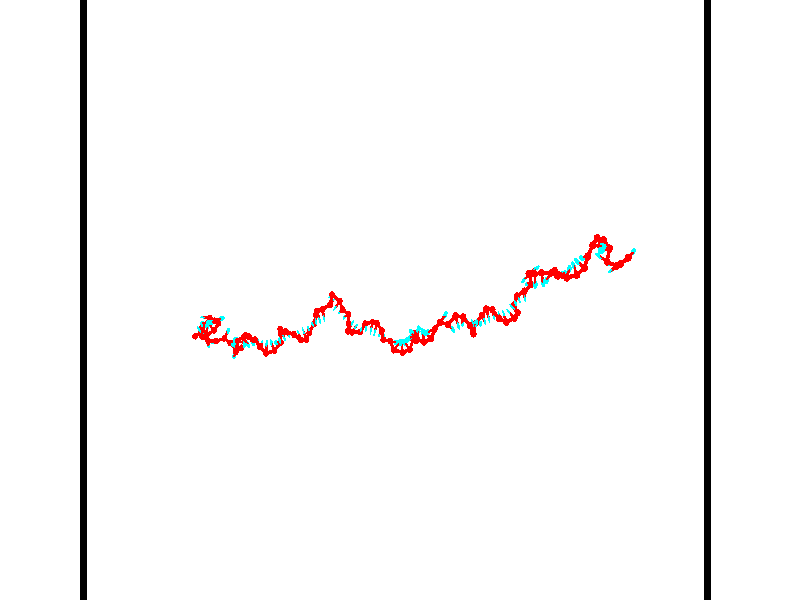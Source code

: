 // switches for output
#declare DRAW_BASES = 1; // possible values are 0, 1; only relevant for DNA ribbons
#declare DRAW_BASES_TYPE = 3; // possible values are 1, 2, 3; only relevant for DNA ribbons
#declare DRAW_FOG = 0; // set to 1 to enable fog

#include "colors.inc"

#include "transforms.inc"
background { rgb <1, 1, 1>}

#default {
   normal{
       ripples 0.25
       frequency 0.20
       turbulence 0.2
       lambda 5
   }
	finish {
		phong 0.1
		phong_size 40.
	}
}

// original window dimensions: 1024x640


// camera settings

camera {
	sky <-0, 1, 0>
	up <-0, 1, 0>
	right 1.6 * <0.99995, 0, 0.00999983>
	location <54.4867, 55, 106.329>
	look_at <55, 55, 55.0001>
	direction <0.513302, 0, -51.3289>
	angle 67.0682
}


# declare cpy_camera_pos = <54.4867, 55, 106.329>;
# if (DRAW_FOG = 1)
fog {
	fog_type 2
	up vnormalize(cpy_camera_pos)
	color rgbt<1,1,1,0.3>
	distance 1e-5
	fog_alt 3e-3
	fog_offset 88
}
# end


// LIGHTS

# declare lum = 6;
global_settings {
	ambient_light rgb lum * <0.05, 0.05, 0.05>
	max_trace_level 15
}# declare cpy_direct_light_amount = 0.25;
light_source
{	1000 * <-0.98995, -1, 1.00995>,
	rgb lum * cpy_direct_light_amount
	parallel
}

light_source
{	1000 * <0.98995, 1, -1.00995>,
	rgb lum * cpy_direct_light_amount
	parallel
}

// strand 0

// nucleotide -1

// particle -1
sphere {
	<36.024586, 52.187943, 50.089706> 0.250000
	pigment { color rgbt <1,0,0,0> }
	no_shadow
}
cylinder {
	<36.309402, 52.319481, 49.841560>,  <36.480293, 52.398403, 49.692673>, 0.100000
	pigment { color rgbt <1,0,0,0> }
	no_shadow
}
cylinder {
	<36.309402, 52.319481, 49.841560>,  <36.024586, 52.187943, 50.089706>, 0.100000
	pigment { color rgbt <1,0,0,0> }
	no_shadow
}

// particle -1
sphere {
	<36.309402, 52.319481, 49.841560> 0.100000
	pigment { color rgbt <1,0,0,0> }
	no_shadow
}
sphere {
	0, 1
	scale<0.080000,0.200000,0.300000>
	matrix <0.055805, 0.854240, 0.516875,
		0.699913, -0.402657, 0.589905,
		0.712044, 0.328848, -0.620364,
		36.523014, 52.418137, 49.655453>
	pigment { color rgbt <0,1,1,0> }
	no_shadow
}
cylinder {
	<36.641304, 52.504959, 50.443501>,  <36.024586, 52.187943, 50.089706>, 0.130000
	pigment { color rgbt <1,0,0,0> }
	no_shadow
}

// nucleotide -1

// particle -1
sphere {
	<36.641304, 52.504959, 50.443501> 0.250000
	pigment { color rgbt <1,0,0,0> }
	no_shadow
}
cylinder {
	<36.626213, 52.680649, 50.084465>,  <36.617157, 52.786064, 49.869045>, 0.100000
	pigment { color rgbt <1,0,0,0> }
	no_shadow
}
cylinder {
	<36.626213, 52.680649, 50.084465>,  <36.641304, 52.504959, 50.443501>, 0.100000
	pigment { color rgbt <1,0,0,0> }
	no_shadow
}

// particle -1
sphere {
	<36.626213, 52.680649, 50.084465> 0.100000
	pigment { color rgbt <1,0,0,0> }
	no_shadow
}
sphere {
	0, 1
	scale<0.080000,0.200000,0.300000>
	matrix <0.100394, 0.895347, 0.433907,
		0.994232, -0.073741, -0.077877,
		-0.037731, 0.439223, -0.897585,
		36.614895, 52.812416, 49.815189>
	pigment { color rgbt <0,1,1,0> }
	no_shadow
}
cylinder {
	<36.945274, 53.034821, 50.432415>,  <36.641304, 52.504959, 50.443501>, 0.130000
	pigment { color rgbt <1,0,0,0> }
	no_shadow
}

// nucleotide -1

// particle -1
sphere {
	<36.945274, 53.034821, 50.432415> 0.250000
	pigment { color rgbt <1,0,0,0> }
	no_shadow
}
cylinder {
	<36.767841, 53.150307, 50.093033>,  <36.661381, 53.219597, 49.889404>, 0.100000
	pigment { color rgbt <1,0,0,0> }
	no_shadow
}
cylinder {
	<36.767841, 53.150307, 50.093033>,  <36.945274, 53.034821, 50.432415>, 0.100000
	pigment { color rgbt <1,0,0,0> }
	no_shadow
}

// particle -1
sphere {
	<36.767841, 53.150307, 50.093033> 0.100000
	pigment { color rgbt <1,0,0,0> }
	no_shadow
}
sphere {
	0, 1
	scale<0.080000,0.200000,0.300000>
	matrix <0.179700, 0.956118, 0.231400,
		0.878031, -0.049821, -0.476004,
		-0.443587, 0.288715, -0.848454,
		36.634766, 53.236919, 49.838497>
	pigment { color rgbt <0,1,1,0> }
	no_shadow
}
cylinder {
	<37.403721, 53.607063, 50.118614>,  <36.945274, 53.034821, 50.432415>, 0.130000
	pigment { color rgbt <1,0,0,0> }
	no_shadow
}

// nucleotide -1

// particle -1
sphere {
	<37.403721, 53.607063, 50.118614> 0.250000
	pigment { color rgbt <1,0,0,0> }
	no_shadow
}
cylinder {
	<37.018013, 53.637886, 50.017235>,  <36.786587, 53.656380, 49.956406>, 0.100000
	pigment { color rgbt <1,0,0,0> }
	no_shadow
}
cylinder {
	<37.018013, 53.637886, 50.017235>,  <37.403721, 53.607063, 50.118614>, 0.100000
	pigment { color rgbt <1,0,0,0> }
	no_shadow
}

// particle -1
sphere {
	<37.018013, 53.637886, 50.017235> 0.100000
	pigment { color rgbt <1,0,0,0> }
	no_shadow
}
sphere {
	0, 1
	scale<0.080000,0.200000,0.300000>
	matrix <0.002901, 0.959775, 0.280756,
		0.264891, 0.269991, -0.925709,
		-0.964274, 0.077055, -0.253452,
		36.728729, 53.661003, 49.941200>
	pigment { color rgbt <0,1,1,0> }
	no_shadow
}
cylinder {
	<37.953445, 53.415348, 50.572987>,  <37.403721, 53.607063, 50.118614>, 0.130000
	pigment { color rgbt <1,0,0,0> }
	no_shadow
}

// nucleotide -1

// particle -1
sphere {
	<37.953445, 53.415348, 50.572987> 0.250000
	pigment { color rgbt <1,0,0,0> }
	no_shadow
}
cylinder {
	<38.276787, 53.506729, 50.355965>,  <38.470791, 53.561558, 50.225750>, 0.100000
	pigment { color rgbt <1,0,0,0> }
	no_shadow
}
cylinder {
	<38.276787, 53.506729, 50.355965>,  <37.953445, 53.415348, 50.572987>, 0.100000
	pigment { color rgbt <1,0,0,0> }
	no_shadow
}

// particle -1
sphere {
	<38.276787, 53.506729, 50.355965> 0.100000
	pigment { color rgbt <1,0,0,0> }
	no_shadow
}
sphere {
	0, 1
	scale<0.080000,0.200000,0.300000>
	matrix <-0.449309, -0.356063, -0.819353,
		-0.380372, 0.906105, -0.185178,
		0.808355, 0.228457, -0.542558,
		38.519295, 53.575268, 50.193195>
	pigment { color rgbt <0,1,1,0> }
	no_shadow
}
cylinder {
	<38.512894, 53.229782, 51.197357>,  <37.953445, 53.415348, 50.572987>, 0.130000
	pigment { color rgbt <1,0,0,0> }
	no_shadow
}

// nucleotide -1

// particle -1
sphere {
	<38.512894, 53.229782, 51.197357> 0.250000
	pigment { color rgbt <1,0,0,0> }
	no_shadow
}
cylinder {
	<38.191780, 53.278004, 51.430939>,  <37.999111, 53.306938, 51.571087>, 0.100000
	pigment { color rgbt <1,0,0,0> }
	no_shadow
}
cylinder {
	<38.191780, 53.278004, 51.430939>,  <38.512894, 53.229782, 51.197357>, 0.100000
	pigment { color rgbt <1,0,0,0> }
	no_shadow
}

// particle -1
sphere {
	<38.191780, 53.278004, 51.430939> 0.100000
	pigment { color rgbt <1,0,0,0> }
	no_shadow
}
sphere {
	0, 1
	scale<0.080000,0.200000,0.300000>
	matrix <-0.595860, -0.126147, -0.793119,
		-0.021953, -0.984659, 0.173105,
		-0.802788, 0.120557, 0.583949,
		37.950943, 53.314171, 51.606125>
	pigment { color rgbt <0,1,1,0> }
	no_shadow
}
cylinder {
	<38.040131, 52.670223, 51.024837>,  <38.512894, 53.229782, 51.197357>, 0.130000
	pigment { color rgbt <1,0,0,0> }
	no_shadow
}

// nucleotide -1

// particle -1
sphere {
	<38.040131, 52.670223, 51.024837> 0.250000
	pigment { color rgbt <1,0,0,0> }
	no_shadow
}
cylinder {
	<37.828339, 52.973793, 51.176460>,  <37.701263, 53.155937, 51.267433>, 0.100000
	pigment { color rgbt <1,0,0,0> }
	no_shadow
}
cylinder {
	<37.828339, 52.973793, 51.176460>,  <38.040131, 52.670223, 51.024837>, 0.100000
	pigment { color rgbt <1,0,0,0> }
	no_shadow
}

// particle -1
sphere {
	<37.828339, 52.973793, 51.176460> 0.100000
	pigment { color rgbt <1,0,0,0> }
	no_shadow
}
sphere {
	0, 1
	scale<0.080000,0.200000,0.300000>
	matrix <-0.613168, -0.033591, -0.789239,
		-0.586243, -0.650307, 0.483136,
		-0.529477, 0.758928, 0.379055,
		37.669495, 53.201473, 51.290176>
	pigment { color rgbt <0,1,1,0> }
	no_shadow
}
cylinder {
	<37.356022, 52.327908, 50.900074>,  <38.040131, 52.670223, 51.024837>, 0.130000
	pigment { color rgbt <1,0,0,0> }
	no_shadow
}

// nucleotide -1

// particle -1
sphere {
	<37.356022, 52.327908, 50.900074> 0.250000
	pigment { color rgbt <1,0,0,0> }
	no_shadow
}
cylinder {
	<37.371063, 52.723934, 50.845886>,  <37.380089, 52.961552, 50.813374>, 0.100000
	pigment { color rgbt <1,0,0,0> }
	no_shadow
}
cylinder {
	<37.371063, 52.723934, 50.845886>,  <37.356022, 52.327908, 50.900074>, 0.100000
	pigment { color rgbt <1,0,0,0> }
	no_shadow
}

// particle -1
sphere {
	<37.371063, 52.723934, 50.845886> 0.100000
	pigment { color rgbt <1,0,0,0> }
	no_shadow
}
sphere {
	0, 1
	scale<0.080000,0.200000,0.300000>
	matrix <-0.480406, -0.100965, -0.871215,
		-0.876240, 0.097841, 0.471838,
		0.037601, 0.990067, -0.135473,
		37.382343, 53.020954, 50.805244>
	pigment { color rgbt <0,1,1,0> }
	no_shadow
}
cylinder {
	<37.052822, 52.903023, 51.300087>,  <37.356022, 52.327908, 50.900074>, 0.130000
	pigment { color rgbt <1,0,0,0> }
	no_shadow
}

// nucleotide -1

// particle -1
sphere {
	<37.052822, 52.903023, 51.300087> 0.250000
	pigment { color rgbt <1,0,0,0> }
	no_shadow
}
cylinder {
	<37.145004, 53.028225, 51.668633>,  <37.200314, 53.103348, 51.889759>, 0.100000
	pigment { color rgbt <1,0,0,0> }
	no_shadow
}
cylinder {
	<37.145004, 53.028225, 51.668633>,  <37.052822, 52.903023, 51.300087>, 0.100000
	pigment { color rgbt <1,0,0,0> }
	no_shadow
}

// particle -1
sphere {
	<37.145004, 53.028225, 51.668633> 0.100000
	pigment { color rgbt <1,0,0,0> }
	no_shadow
}
sphere {
	0, 1
	scale<0.080000,0.200000,0.300000>
	matrix <-0.638609, -0.665774, 0.385907,
		0.734214, -0.677327, 0.046458,
		0.230454, 0.313007, 0.921367,
		37.214142, 53.122128, 51.945042>
	pigment { color rgbt <0,1,1,0> }
	no_shadow
}
cylinder {
	<37.151695, 52.265026, 51.673290>,  <37.052822, 52.903023, 51.300087>, 0.130000
	pigment { color rgbt <1,0,0,0> }
	no_shadow
}

// nucleotide -1

// particle -1
sphere {
	<37.151695, 52.265026, 51.673290> 0.250000
	pigment { color rgbt <1,0,0,0> }
	no_shadow
}
cylinder {
	<37.083420, 52.567226, 51.926300>,  <37.042454, 52.748547, 52.078106>, 0.100000
	pigment { color rgbt <1,0,0,0> }
	no_shadow
}
cylinder {
	<37.083420, 52.567226, 51.926300>,  <37.151695, 52.265026, 51.673290>, 0.100000
	pigment { color rgbt <1,0,0,0> }
	no_shadow
}

// particle -1
sphere {
	<37.083420, 52.567226, 51.926300> 0.100000
	pigment { color rgbt <1,0,0,0> }
	no_shadow
}
sphere {
	0, 1
	scale<0.080000,0.200000,0.300000>
	matrix <-0.686774, -0.551539, 0.473442,
		0.706546, -0.353590, 0.612998,
		-0.170687, 0.755499, 0.632524,
		37.032215, 52.793877, 52.116058>
	pigment { color rgbt <0,1,1,0> }
	no_shadow
}
cylinder {
	<37.747864, 51.906361, 51.763737>,  <37.151695, 52.265026, 51.673290>, 0.130000
	pigment { color rgbt <1,0,0,0> }
	no_shadow
}

// nucleotide -1

// particle -1
sphere {
	<37.747864, 51.906361, 51.763737> 0.250000
	pigment { color rgbt <1,0,0,0> }
	no_shadow
}
cylinder {
	<37.659351, 51.697037, 51.434570>,  <37.606243, 51.571442, 51.237072>, 0.100000
	pigment { color rgbt <1,0,0,0> }
	no_shadow
}
cylinder {
	<37.659351, 51.697037, 51.434570>,  <37.747864, 51.906361, 51.763737>, 0.100000
	pigment { color rgbt <1,0,0,0> }
	no_shadow
}

// particle -1
sphere {
	<37.659351, 51.697037, 51.434570> 0.100000
	pigment { color rgbt <1,0,0,0> }
	no_shadow
}
sphere {
	0, 1
	scale<0.080000,0.200000,0.300000>
	matrix <0.639635, 0.559087, -0.527530,
		0.736140, -0.643096, 0.211011,
		-0.221279, -0.523306, -0.822913,
		37.592968, 51.540047, 51.187695>
	pigment { color rgbt <0,1,1,0> }
	no_shadow
}
cylinder {
	<38.333382, 51.889381, 51.396481>,  <37.747864, 51.906361, 51.763737>, 0.130000
	pigment { color rgbt <1,0,0,0> }
	no_shadow
}

// nucleotide -1

// particle -1
sphere {
	<38.333382, 51.889381, 51.396481> 0.250000
	pigment { color rgbt <1,0,0,0> }
	no_shadow
}
cylinder {
	<38.040607, 51.845173, 51.127541>,  <37.864944, 51.818649, 50.966175>, 0.100000
	pigment { color rgbt <1,0,0,0> }
	no_shadow
}
cylinder {
	<38.040607, 51.845173, 51.127541>,  <38.333382, 51.889381, 51.396481>, 0.100000
	pigment { color rgbt <1,0,0,0> }
	no_shadow
}

// particle -1
sphere {
	<38.040607, 51.845173, 51.127541> 0.100000
	pigment { color rgbt <1,0,0,0> }
	no_shadow
}
sphere {
	0, 1
	scale<0.080000,0.200000,0.300000>
	matrix <0.542638, 0.502236, -0.673278,
		0.412089, -0.857640, -0.307632,
		-0.731934, -0.110517, -0.672353,
		37.821026, 51.812019, 50.925835>
	pigment { color rgbt <0,1,1,0> }
	no_shadow
}
cylinder {
	<38.990017, 52.078060, 51.056694>,  <38.333382, 51.889381, 51.396481>, 0.130000
	pigment { color rgbt <1,0,0,0> }
	no_shadow
}

// nucleotide -1

// particle -1
sphere {
	<38.990017, 52.078060, 51.056694> 0.250000
	pigment { color rgbt <1,0,0,0> }
	no_shadow
}
cylinder {
	<39.206642, 52.401611, 51.148289>,  <39.336617, 52.595741, 51.203243>, 0.100000
	pigment { color rgbt <1,0,0,0> }
	no_shadow
}
cylinder {
	<39.206642, 52.401611, 51.148289>,  <38.990017, 52.078060, 51.056694>, 0.100000
	pigment { color rgbt <1,0,0,0> }
	no_shadow
}

// particle -1
sphere {
	<39.206642, 52.401611, 51.148289> 0.100000
	pigment { color rgbt <1,0,0,0> }
	no_shadow
}
sphere {
	0, 1
	scale<0.080000,0.200000,0.300000>
	matrix <-0.592994, 0.174494, 0.786072,
		0.595880, -0.561490, 0.574157,
		0.541559, 0.808876, 0.228983,
		39.369110, 52.644276, 51.216984>
	pigment { color rgbt <0,1,1,0> }
	no_shadow
}
cylinder {
	<39.613884, 51.756607, 51.377407>,  <38.990017, 52.078060, 51.056694>, 0.130000
	pigment { color rgbt <1,0,0,0> }
	no_shadow
}

// nucleotide -1

// particle -1
sphere {
	<39.613884, 51.756607, 51.377407> 0.250000
	pigment { color rgbt <1,0,0,0> }
	no_shadow
}
cylinder {
	<39.938358, 51.931499, 51.532738>,  <40.133045, 52.036434, 51.625938>, 0.100000
	pigment { color rgbt <1,0,0,0> }
	no_shadow
}
cylinder {
	<39.938358, 51.931499, 51.532738>,  <39.613884, 51.756607, 51.377407>, 0.100000
	pigment { color rgbt <1,0,0,0> }
	no_shadow
}

// particle -1
sphere {
	<39.938358, 51.931499, 51.532738> 0.100000
	pigment { color rgbt <1,0,0,0> }
	no_shadow
}
sphere {
	0, 1
	scale<0.080000,0.200000,0.300000>
	matrix <-0.025782, -0.636673, 0.770703,
		0.584215, -0.635198, -0.505189,
		0.811189, 0.437232, 0.388330,
		40.181717, 52.062668, 51.649239>
	pigment { color rgbt <0,1,1,0> }
	no_shadow
}
cylinder {
	<40.169590, 51.227600, 51.489414>,  <39.613884, 51.756607, 51.377407>, 0.130000
	pigment { color rgbt <1,0,0,0> }
	no_shadow
}

// nucleotide -1

// particle -1
sphere {
	<40.169590, 51.227600, 51.489414> 0.250000
	pigment { color rgbt <1,0,0,0> }
	no_shadow
}
cylinder {
	<40.173698, 51.549248, 51.727165>,  <40.176163, 51.742237, 51.869816>, 0.100000
	pigment { color rgbt <1,0,0,0> }
	no_shadow
}
cylinder {
	<40.173698, 51.549248, 51.727165>,  <40.169590, 51.227600, 51.489414>, 0.100000
	pigment { color rgbt <1,0,0,0> }
	no_shadow
}

// particle -1
sphere {
	<40.173698, 51.549248, 51.727165> 0.100000
	pigment { color rgbt <1,0,0,0> }
	no_shadow
}
sphere {
	0, 1
	scale<0.080000,0.200000,0.300000>
	matrix <0.041528, -0.594236, 0.803218,
		0.999085, 0.016434, -0.039497,
		0.010271, 0.804123, 0.594375,
		40.176781, 51.790485, 51.905479>
	pigment { color rgbt <0,1,1,0> }
	no_shadow
}
cylinder {
	<40.793243, 51.421982, 51.928352>,  <40.169590, 51.227600, 51.489414>, 0.130000
	pigment { color rgbt <1,0,0,0> }
	no_shadow
}

// nucleotide -1

// particle -1
sphere {
	<40.793243, 51.421982, 51.928352> 0.250000
	pigment { color rgbt <1,0,0,0> }
	no_shadow
}
cylinder {
	<40.453827, 51.541943, 52.102722>,  <40.250175, 51.613918, 52.207344>, 0.100000
	pigment { color rgbt <1,0,0,0> }
	no_shadow
}
cylinder {
	<40.453827, 51.541943, 52.102722>,  <40.793243, 51.421982, 51.928352>, 0.100000
	pigment { color rgbt <1,0,0,0> }
	no_shadow
}

// particle -1
sphere {
	<40.453827, 51.541943, 52.102722> 0.100000
	pigment { color rgbt <1,0,0,0> }
	no_shadow
}
sphere {
	0, 1
	scale<0.080000,0.200000,0.300000>
	matrix <0.191718, -0.593617, 0.781577,
		0.493174, 0.746776, 0.446212,
		-0.848542, 0.299906, 0.435927,
		40.199265, 51.631916, 52.233501>
	pigment { color rgbt <0,1,1,0> }
	no_shadow
}
cylinder {
	<40.431248, 51.135551, 52.540630>,  <40.793243, 51.421982, 51.928352>, 0.130000
	pigment { color rgbt <1,0,0,0> }
	no_shadow
}

// nucleotide -1

// particle -1
sphere {
	<40.431248, 51.135551, 52.540630> 0.250000
	pigment { color rgbt <1,0,0,0> }
	no_shadow
}
cylinder {
	<40.256130, 50.925907, 52.248428>,  <40.151062, 50.800121, 52.073105>, 0.100000
	pigment { color rgbt <1,0,0,0> }
	no_shadow
}
cylinder {
	<40.256130, 50.925907, 52.248428>,  <40.431248, 51.135551, 52.540630>, 0.100000
	pigment { color rgbt <1,0,0,0> }
	no_shadow
}

// particle -1
sphere {
	<40.256130, 50.925907, 52.248428> 0.100000
	pigment { color rgbt <1,0,0,0> }
	no_shadow
}
sphere {
	0, 1
	scale<0.080000,0.200000,0.300000>
	matrix <0.644908, 0.383067, -0.661327,
		0.626445, -0.760634, 0.170302,
		-0.437791, -0.524114, -0.730509,
		40.124794, 50.768673, 52.029274>
	pigment { color rgbt <0,1,1,0> }
	no_shadow
}
cylinder {
	<40.593216, 51.968861, 52.548668>,  <40.431248, 51.135551, 52.540630>, 0.130000
	pigment { color rgbt <1,0,0,0> }
	no_shadow
}

// nucleotide -1

// particle -1
sphere {
	<40.593216, 51.968861, 52.548668> 0.250000
	pigment { color rgbt <1,0,0,0> }
	no_shadow
}
cylinder {
	<40.953671, 51.869194, 52.406754>,  <41.169941, 51.809395, 52.321606>, 0.100000
	pigment { color rgbt <1,0,0,0> }
	no_shadow
}
cylinder {
	<40.953671, 51.869194, 52.406754>,  <40.593216, 51.968861, 52.548668>, 0.100000
	pigment { color rgbt <1,0,0,0> }
	no_shadow
}

// particle -1
sphere {
	<40.953671, 51.869194, 52.406754> 0.100000
	pigment { color rgbt <1,0,0,0> }
	no_shadow
}
sphere {
	0, 1
	scale<0.080000,0.200000,0.300000>
	matrix <0.379488, 0.057620, 0.923400,
		-0.209641, -0.966744, 0.146480,
		0.901132, -0.249170, -0.354788,
		41.224010, 51.794445, 52.300316>
	pigment { color rgbt <0,1,1,0> }
	no_shadow
}
cylinder {
	<41.271629, 52.393913, 52.479183>,  <40.593216, 51.968861, 52.548668>, 0.130000
	pigment { color rgbt <1,0,0,0> }
	no_shadow
}

// nucleotide -1

// particle -1
sphere {
	<41.271629, 52.393913, 52.479183> 0.250000
	pigment { color rgbt <1,0,0,0> }
	no_shadow
}
cylinder {
	<41.256813, 52.021229, 52.623703>,  <41.247925, 51.797619, 52.710415>, 0.100000
	pigment { color rgbt <1,0,0,0> }
	no_shadow
}
cylinder {
	<41.256813, 52.021229, 52.623703>,  <41.271629, 52.393913, 52.479183>, 0.100000
	pigment { color rgbt <1,0,0,0> }
	no_shadow
}

// particle -1
sphere {
	<41.256813, 52.021229, 52.623703> 0.100000
	pigment { color rgbt <1,0,0,0> }
	no_shadow
}
sphere {
	0, 1
	scale<0.080000,0.200000,0.300000>
	matrix <0.861081, 0.153719, 0.484676,
		-0.507118, 0.329059, 0.796588,
		-0.037036, -0.931714, 0.361299,
		41.245701, 51.741714, 52.732094>
	pigment { color rgbt <0,1,1,0> }
	no_shadow
}
cylinder {
	<41.282330, 52.258530, 53.277447>,  <41.271629, 52.393913, 52.479183>, 0.130000
	pigment { color rgbt <1,0,0,0> }
	no_shadow
}

// nucleotide -1

// particle -1
sphere {
	<41.282330, 52.258530, 53.277447> 0.250000
	pigment { color rgbt <1,0,0,0> }
	no_shadow
}
cylinder {
	<41.472122, 51.948338, 53.110832>,  <41.585999, 51.762222, 53.010864>, 0.100000
	pigment { color rgbt <1,0,0,0> }
	no_shadow
}
cylinder {
	<41.472122, 51.948338, 53.110832>,  <41.282330, 52.258530, 53.277447>, 0.100000
	pigment { color rgbt <1,0,0,0> }
	no_shadow
}

// particle -1
sphere {
	<41.472122, 51.948338, 53.110832> 0.100000
	pigment { color rgbt <1,0,0,0> }
	no_shadow
}
sphere {
	0, 1
	scale<0.080000,0.200000,0.300000>
	matrix <0.846731, 0.272719, 0.456805,
		-0.240645, -0.569439, 0.786021,
		0.474486, -0.775476, -0.416533,
		41.614468, 51.715694, 52.985874>
	pigment { color rgbt <0,1,1,0> }
	no_shadow
}
cylinder {
	<41.861683, 52.326622, 53.679031>,  <41.282330, 52.258530, 53.277447>, 0.130000
	pigment { color rgbt <1,0,0,0> }
	no_shadow
}

// nucleotide -1

// particle -1
sphere {
	<41.861683, 52.326622, 53.679031> 0.250000
	pigment { color rgbt <1,0,0,0> }
	no_shadow
}
cylinder {
	<42.004021, 52.050629, 53.426903>,  <42.089424, 51.885033, 53.275627>, 0.100000
	pigment { color rgbt <1,0,0,0> }
	no_shadow
}
cylinder {
	<42.004021, 52.050629, 53.426903>,  <41.861683, 52.326622, 53.679031>, 0.100000
	pigment { color rgbt <1,0,0,0> }
	no_shadow
}

// particle -1
sphere {
	<42.004021, 52.050629, 53.426903> 0.100000
	pigment { color rgbt <1,0,0,0> }
	no_shadow
}
sphere {
	0, 1
	scale<0.080000,0.200000,0.300000>
	matrix <0.919232, 0.136827, 0.369177,
		-0.168480, -0.710779, 0.682940,
		0.355848, -0.689979, -0.630318,
		42.110775, 51.843636, 53.237808>
	pigment { color rgbt <0,1,1,0> }
	no_shadow
}
cylinder {
	<42.467808, 52.133202, 53.954769>,  <41.861683, 52.326622, 53.679031>, 0.130000
	pigment { color rgbt <1,0,0,0> }
	no_shadow
}

// nucleotide -1

// particle -1
sphere {
	<42.467808, 52.133202, 53.954769> 0.250000
	pigment { color rgbt <1,0,0,0> }
	no_shadow
}
cylinder {
	<42.504562, 52.041782, 53.567093>,  <42.526615, 51.986931, 53.334488>, 0.100000
	pigment { color rgbt <1,0,0,0> }
	no_shadow
}
cylinder {
	<42.504562, 52.041782, 53.567093>,  <42.467808, 52.133202, 53.954769>, 0.100000
	pigment { color rgbt <1,0,0,0> }
	no_shadow
}

// particle -1
sphere {
	<42.504562, 52.041782, 53.567093> 0.100000
	pigment { color rgbt <1,0,0,0> }
	no_shadow
}
sphere {
	0, 1
	scale<0.080000,0.200000,0.300000>
	matrix <0.994791, -0.022090, 0.099518,
		-0.044153, -0.973283, 0.225324,
		0.091882, -0.228545, -0.969188,
		42.532127, 51.973221, 53.276337>
	pigment { color rgbt <0,1,1,0> }
	no_shadow
}
cylinder {
	<42.917561, 51.617325, 54.030289>,  <42.467808, 52.133202, 53.954769>, 0.130000
	pigment { color rgbt <1,0,0,0> }
	no_shadow
}

// nucleotide -1

// particle -1
sphere {
	<42.917561, 51.617325, 54.030289> 0.250000
	pigment { color rgbt <1,0,0,0> }
	no_shadow
}
cylinder {
	<42.930439, 51.743507, 53.650932>,  <42.938164, 51.819218, 53.423317>, 0.100000
	pigment { color rgbt <1,0,0,0> }
	no_shadow
}
cylinder {
	<42.930439, 51.743507, 53.650932>,  <42.917561, 51.617325, 54.030289>, 0.100000
	pigment { color rgbt <1,0,0,0> }
	no_shadow
}

// particle -1
sphere {
	<42.930439, 51.743507, 53.650932> 0.100000
	pigment { color rgbt <1,0,0,0> }
	no_shadow
}
sphere {
	0, 1
	scale<0.080000,0.200000,0.300000>
	matrix <0.992521, -0.121879, -0.006848,
		-0.117749, -0.941081, -0.317019,
		0.032194, 0.315455, -0.948394,
		42.940098, 51.838142, 53.366413>
	pigment { color rgbt <0,1,1,0> }
	no_shadow
}
cylinder {
	<43.334816, 51.116253, 53.564339>,  <42.917561, 51.617325, 54.030289>, 0.130000
	pigment { color rgbt <1,0,0,0> }
	no_shadow
}

// nucleotide -1

// particle -1
sphere {
	<43.334816, 51.116253, 53.564339> 0.250000
	pigment { color rgbt <1,0,0,0> }
	no_shadow
}
cylinder {
	<43.347080, 51.507736, 53.483162>,  <43.354439, 51.742626, 53.434456>, 0.100000
	pigment { color rgbt <1,0,0,0> }
	no_shadow
}
cylinder {
	<43.347080, 51.507736, 53.483162>,  <43.334816, 51.116253, 53.564339>, 0.100000
	pigment { color rgbt <1,0,0,0> }
	no_shadow
}

// particle -1
sphere {
	<43.347080, 51.507736, 53.483162> 0.100000
	pigment { color rgbt <1,0,0,0> }
	no_shadow
}
sphere {
	0, 1
	scale<0.080000,0.200000,0.300000>
	matrix <0.979964, 0.010543, 0.198896,
		0.196802, -0.204977, -0.958777,
		0.030661, 0.978710, -0.202945,
		43.356277, 51.801350, 53.422279>
	pigment { color rgbt <0,1,1,0> }
	no_shadow
}
cylinder {
	<43.998726, 51.293640, 53.289059>,  <43.334816, 51.116253, 53.564339>, 0.130000
	pigment { color rgbt <1,0,0,0> }
	no_shadow
}

// nucleotide -1

// particle -1
sphere {
	<43.998726, 51.293640, 53.289059> 0.250000
	pigment { color rgbt <1,0,0,0> }
	no_shadow
}
cylinder {
	<43.882446, 51.633591, 53.464878>,  <43.812679, 51.837563, 53.570370>, 0.100000
	pigment { color rgbt <1,0,0,0> }
	no_shadow
}
cylinder {
	<43.882446, 51.633591, 53.464878>,  <43.998726, 51.293640, 53.289059>, 0.100000
	pigment { color rgbt <1,0,0,0> }
	no_shadow
}

// particle -1
sphere {
	<43.882446, 51.633591, 53.464878> 0.100000
	pigment { color rgbt <1,0,0,0> }
	no_shadow
}
sphere {
	0, 1
	scale<0.080000,0.200000,0.300000>
	matrix <0.924873, 0.131879, 0.356675,
		0.245162, 0.510214, -0.824365,
		-0.290697, 0.849876, 0.439551,
		43.795238, 51.888554, 53.596745>
	pigment { color rgbt <0,1,1,0> }
	no_shadow
}
cylinder {
	<44.529636, 51.873505, 53.123402>,  <43.998726, 51.293640, 53.289059>, 0.130000
	pigment { color rgbt <1,0,0,0> }
	no_shadow
}

// nucleotide -1

// particle -1
sphere {
	<44.529636, 51.873505, 53.123402> 0.250000
	pigment { color rgbt <1,0,0,0> }
	no_shadow
}
cylinder {
	<44.368710, 51.891113, 53.489178>,  <44.272156, 51.901680, 53.708645>, 0.100000
	pigment { color rgbt <1,0,0,0> }
	no_shadow
}
cylinder {
	<44.368710, 51.891113, 53.489178>,  <44.529636, 51.873505, 53.123402>, 0.100000
	pigment { color rgbt <1,0,0,0> }
	no_shadow
}

// particle -1
sphere {
	<44.368710, 51.891113, 53.489178> 0.100000
	pigment { color rgbt <1,0,0,0> }
	no_shadow
}
sphere {
	0, 1
	scale<0.080000,0.200000,0.300000>
	matrix <0.890922, 0.248727, 0.379992,
		-0.210717, 0.967573, -0.139289,
		-0.402315, 0.044025, 0.914442,
		44.248016, 51.904320, 53.763512>
	pigment { color rgbt <0,1,1,0> }
	no_shadow
}
cylinder {
	<44.541363, 52.591579, 53.335266>,  <44.529636, 51.873505, 53.123402>, 0.130000
	pigment { color rgbt <1,0,0,0> }
	no_shadow
}

// nucleotide -1

// particle -1
sphere {
	<44.541363, 52.591579, 53.335266> 0.250000
	pigment { color rgbt <1,0,0,0> }
	no_shadow
}
cylinder {
	<44.564945, 52.308731, 53.617119>,  <44.579094, 52.139023, 53.786228>, 0.100000
	pigment { color rgbt <1,0,0,0> }
	no_shadow
}
cylinder {
	<44.564945, 52.308731, 53.617119>,  <44.541363, 52.591579, 53.335266>, 0.100000
	pigment { color rgbt <1,0,0,0> }
	no_shadow
}

// particle -1
sphere {
	<44.564945, 52.308731, 53.617119> 0.100000
	pigment { color rgbt <1,0,0,0> }
	no_shadow
}
sphere {
	0, 1
	scale<0.080000,0.200000,0.300000>
	matrix <0.904382, 0.336671, 0.262193,
		-0.422631, 0.621796, 0.659358,
		0.058957, -0.707123, 0.704629,
		44.582634, 52.096596, 53.828506>
	pigment { color rgbt <0,1,1,0> }
	no_shadow
}
cylinder {
	<44.672272, 52.912479, 54.066864>,  <44.541363, 52.591579, 53.335266>, 0.130000
	pigment { color rgbt <1,0,0,0> }
	no_shadow
}

// nucleotide -1

// particle -1
sphere {
	<44.672272, 52.912479, 54.066864> 0.250000
	pigment { color rgbt <1,0,0,0> }
	no_shadow
}
cylinder {
	<44.849598, 52.555454, 54.033890>,  <44.955994, 52.341240, 54.014103>, 0.100000
	pigment { color rgbt <1,0,0,0> }
	no_shadow
}
cylinder {
	<44.849598, 52.555454, 54.033890>,  <44.672272, 52.912479, 54.066864>, 0.100000
	pigment { color rgbt <1,0,0,0> }
	no_shadow
}

// particle -1
sphere {
	<44.849598, 52.555454, 54.033890> 0.100000
	pigment { color rgbt <1,0,0,0> }
	no_shadow
}
sphere {
	0, 1
	scale<0.080000,0.200000,0.300000>
	matrix <0.895331, 0.436513, 0.088541,
		-0.043042, -0.113063, 0.992655,
		0.443318, -0.892565, -0.082440,
		44.982594, 52.287685, 54.009159>
	pigment { color rgbt <0,1,1,0> }
	no_shadow
}
cylinder {
	<45.237392, 52.749367, 54.649513>,  <44.672272, 52.912479, 54.066864>, 0.130000
	pigment { color rgbt <1,0,0,0> }
	no_shadow
}

// nucleotide -1

// particle -1
sphere {
	<45.237392, 52.749367, 54.649513> 0.250000
	pigment { color rgbt <1,0,0,0> }
	no_shadow
}
cylinder {
	<45.318520, 52.571335, 54.300625>,  <45.367195, 52.464516, 54.091293>, 0.100000
	pigment { color rgbt <1,0,0,0> }
	no_shadow
}
cylinder {
	<45.318520, 52.571335, 54.300625>,  <45.237392, 52.749367, 54.649513>, 0.100000
	pigment { color rgbt <1,0,0,0> }
	no_shadow
}

// particle -1
sphere {
	<45.318520, 52.571335, 54.300625> 0.100000
	pigment { color rgbt <1,0,0,0> }
	no_shadow
}
sphere {
	0, 1
	scale<0.080000,0.200000,0.300000>
	matrix <0.870934, 0.489138, -0.047085,
		0.447593, -0.750097, 0.486843,
		0.202815, -0.445083, -0.872220,
		45.379364, 52.437809, 54.038960>
	pigment { color rgbt <0,1,1,0> }
	no_shadow
}
cylinder {
	<45.928444, 52.539719, 54.584156>,  <45.237392, 52.749367, 54.649513>, 0.130000
	pigment { color rgbt <1,0,0,0> }
	no_shadow
}

// nucleotide -1

// particle -1
sphere {
	<45.928444, 52.539719, 54.584156> 0.250000
	pigment { color rgbt <1,0,0,0> }
	no_shadow
}
cylinder {
	<45.858334, 52.498329, 54.192528>,  <45.816269, 52.473495, 53.957550>, 0.100000
	pigment { color rgbt <1,0,0,0> }
	no_shadow
}
cylinder {
	<45.858334, 52.498329, 54.192528>,  <45.928444, 52.539719, 54.584156>, 0.100000
	pigment { color rgbt <1,0,0,0> }
	no_shadow
}

// particle -1
sphere {
	<45.858334, 52.498329, 54.192528> 0.100000
	pigment { color rgbt <1,0,0,0> }
	no_shadow
}
sphere {
	0, 1
	scale<0.080000,0.200000,0.300000>
	matrix <0.873836, 0.441758, -0.203126,
		0.453529, -0.891147, 0.012990,
		-0.175277, -0.103474, -0.979066,
		45.805752, 52.467285, 53.898808>
	pigment { color rgbt <0,1,1,0> }
	no_shadow
}
cylinder {
	<46.449585, 52.130047, 54.189899>,  <45.928444, 52.539719, 54.584156>, 0.130000
	pigment { color rgbt <1,0,0,0> }
	no_shadow
}

// nucleotide -1

// particle -1
sphere {
	<46.449585, 52.130047, 54.189899> 0.250000
	pigment { color rgbt <1,0,0,0> }
	no_shadow
}
cylinder {
	<46.294876, 52.400337, 53.938881>,  <46.202053, 52.562511, 53.788269>, 0.100000
	pigment { color rgbt <1,0,0,0> }
	no_shadow
}
cylinder {
	<46.294876, 52.400337, 53.938881>,  <46.449585, 52.130047, 54.189899>, 0.100000
	pigment { color rgbt <1,0,0,0> }
	no_shadow
}

// particle -1
sphere {
	<46.294876, 52.400337, 53.938881> 0.100000
	pigment { color rgbt <1,0,0,0> }
	no_shadow
}
sphere {
	0, 1
	scale<0.080000,0.200000,0.300000>
	matrix <0.922032, 0.271327, -0.276113,
		-0.016307, -0.685407, -0.727978,
		-0.386770, 0.675721, -0.627542,
		46.178844, 52.603054, 53.750618>
	pigment { color rgbt <0,1,1,0> }
	no_shadow
}
cylinder {
	<46.831596, 52.127949, 53.526901>,  <46.449585, 52.130047, 54.189899>, 0.130000
	pigment { color rgbt <1,0,0,0> }
	no_shadow
}

// nucleotide -1

// particle -1
sphere {
	<46.831596, 52.127949, 53.526901> 0.250000
	pigment { color rgbt <1,0,0,0> }
	no_shadow
}
cylinder {
	<46.695873, 52.492073, 53.621727>,  <46.614441, 52.710548, 53.678623>, 0.100000
	pigment { color rgbt <1,0,0,0> }
	no_shadow
}
cylinder {
	<46.695873, 52.492073, 53.621727>,  <46.831596, 52.127949, 53.526901>, 0.100000
	pigment { color rgbt <1,0,0,0> }
	no_shadow
}

// particle -1
sphere {
	<46.695873, 52.492073, 53.621727> 0.100000
	pigment { color rgbt <1,0,0,0> }
	no_shadow
}
sphere {
	0, 1
	scale<0.080000,0.200000,0.300000>
	matrix <0.926330, 0.367191, -0.084164,
		-0.163665, 0.191046, -0.967841,
		-0.339304, 0.910314, 0.237068,
		46.594082, 52.765167, 53.692848>
	pigment { color rgbt <0,1,1,0> }
	no_shadow
}
cylinder {
	<47.006500, 52.585484, 52.962849>,  <46.831596, 52.127949, 53.526901>, 0.130000
	pigment { color rgbt <1,0,0,0> }
	no_shadow
}

// nucleotide -1

// particle -1
sphere {
	<47.006500, 52.585484, 52.962849> 0.250000
	pigment { color rgbt <1,0,0,0> }
	no_shadow
}
cylinder {
	<47.014629, 52.776791, 53.314041>,  <47.019505, 52.891575, 53.524757>, 0.100000
	pigment { color rgbt <1,0,0,0> }
	no_shadow
}
cylinder {
	<47.014629, 52.776791, 53.314041>,  <47.006500, 52.585484, 52.962849>, 0.100000
	pigment { color rgbt <1,0,0,0> }
	no_shadow
}

// particle -1
sphere {
	<47.014629, 52.776791, 53.314041> 0.100000
	pigment { color rgbt <1,0,0,0> }
	no_shadow
}
sphere {
	0, 1
	scale<0.080000,0.200000,0.300000>
	matrix <0.914565, 0.345895, -0.209588,
		-0.403928, 0.807227, -0.430380,
		0.020319, 0.478269, 0.877978,
		47.020725, 52.920273, 53.577435>
	pigment { color rgbt <0,1,1,0> }
	no_shadow
}
cylinder {
	<47.419212, 53.238987, 52.834660>,  <47.006500, 52.585484, 52.962849>, 0.130000
	pigment { color rgbt <1,0,0,0> }
	no_shadow
}

// nucleotide -1

// particle -1
sphere {
	<47.419212, 53.238987, 52.834660> 0.250000
	pigment { color rgbt <1,0,0,0> }
	no_shadow
}
cylinder {
	<47.399162, 53.226986, 53.233978>,  <47.387131, 53.219784, 53.473568>, 0.100000
	pigment { color rgbt <1,0,0,0> }
	no_shadow
}
cylinder {
	<47.399162, 53.226986, 53.233978>,  <47.419212, 53.238987, 52.834660>, 0.100000
	pigment { color rgbt <1,0,0,0> }
	no_shadow
}

// particle -1
sphere {
	<47.399162, 53.226986, 53.233978> 0.100000
	pigment { color rgbt <1,0,0,0> }
	no_shadow
}
sphere {
	0, 1
	scale<0.080000,0.200000,0.300000>
	matrix <0.829512, 0.555434, 0.058345,
		-0.556236, 0.831019, -0.002953,
		-0.050126, -0.030004, 0.998292,
		47.384125, 53.217983, 53.533466>
	pigment { color rgbt <0,1,1,0> }
	no_shadow
}
cylinder {
	<47.584381, 53.891396, 53.082851>,  <47.419212, 53.238987, 52.834660>, 0.130000
	pigment { color rgbt <1,0,0,0> }
	no_shadow
}

// nucleotide -1

// particle -1
sphere {
	<47.584381, 53.891396, 53.082851> 0.250000
	pigment { color rgbt <1,0,0,0> }
	no_shadow
}
cylinder {
	<47.633461, 53.631069, 53.382557>,  <47.662907, 53.474873, 53.562378>, 0.100000
	pigment { color rgbt <1,0,0,0> }
	no_shadow
}
cylinder {
	<47.633461, 53.631069, 53.382557>,  <47.584381, 53.891396, 53.082851>, 0.100000
	pigment { color rgbt <1,0,0,0> }
	no_shadow
}

// particle -1
sphere {
	<47.633461, 53.631069, 53.382557> 0.100000
	pigment { color rgbt <1,0,0,0> }
	no_shadow
}
sphere {
	0, 1
	scale<0.080000,0.200000,0.300000>
	matrix <0.950233, 0.294877, 0.100524,
		-0.286361, 0.699637, 0.654603,
		0.122697, -0.650812, 0.749259,
		47.670269, 53.435825, 53.607334>
	pigment { color rgbt <0,1,1,0> }
	no_shadow
}
cylinder {
	<47.778305, 54.190796, 53.662693>,  <47.584381, 53.891396, 53.082851>, 0.130000
	pigment { color rgbt <1,0,0,0> }
	no_shadow
}

// nucleotide -1

// particle -1
sphere {
	<47.778305, 54.190796, 53.662693> 0.250000
	pigment { color rgbt <1,0,0,0> }
	no_shadow
}
cylinder {
	<47.918938, 53.817757, 53.695312>,  <48.003315, 53.593933, 53.714886>, 0.100000
	pigment { color rgbt <1,0,0,0> }
	no_shadow
}
cylinder {
	<47.918938, 53.817757, 53.695312>,  <47.778305, 54.190796, 53.662693>, 0.100000
	pigment { color rgbt <1,0,0,0> }
	no_shadow
}

// particle -1
sphere {
	<47.918938, 53.817757, 53.695312> 0.100000
	pigment { color rgbt <1,0,0,0> }
	no_shadow
}
sphere {
	0, 1
	scale<0.080000,0.200000,0.300000>
	matrix <0.925121, 0.359451, 0.122252,
		-0.143326, 0.032464, 0.989143,
		0.351580, -0.932599, 0.081551,
		48.024410, 53.537975, 53.719776>
	pigment { color rgbt <0,1,1,0> }
	no_shadow
}
cylinder {
	<48.320675, 54.326946, 54.097660>,  <47.778305, 54.190796, 53.662693>, 0.130000
	pigment { color rgbt <1,0,0,0> }
	no_shadow
}

// nucleotide -1

// particle -1
sphere {
	<48.320675, 54.326946, 54.097660> 0.250000
	pigment { color rgbt <1,0,0,0> }
	no_shadow
}
cylinder {
	<48.370483, 53.972809, 53.918480>,  <48.400368, 53.760326, 53.810974>, 0.100000
	pigment { color rgbt <1,0,0,0> }
	no_shadow
}
cylinder {
	<48.370483, 53.972809, 53.918480>,  <48.320675, 54.326946, 54.097660>, 0.100000
	pigment { color rgbt <1,0,0,0> }
	no_shadow
}

// particle -1
sphere {
	<48.370483, 53.972809, 53.918480> 0.100000
	pigment { color rgbt <1,0,0,0> }
	no_shadow
}
sphere {
	0, 1
	scale<0.080000,0.200000,0.300000>
	matrix <0.988800, 0.148162, -0.017961,
		0.082271, -0.440694, 0.893879,
		0.124523, -0.885346, -0.447948,
		48.407841, 53.707207, 53.784096>
	pigment { color rgbt <0,1,1,0> }
	no_shadow
}
cylinder {
	<48.983829, 54.679920, 54.196175>,  <48.320675, 54.326946, 54.097660>, 0.130000
	pigment { color rgbt <1,0,0,0> }
	no_shadow
}

// nucleotide -1

// particle -1
sphere {
	<48.983829, 54.679920, 54.196175> 0.250000
	pigment { color rgbt <1,0,0,0> }
	no_shadow
}
cylinder {
	<49.083042, 54.838989, 53.842827>,  <49.142570, 54.934429, 53.630817>, 0.100000
	pigment { color rgbt <1,0,0,0> }
	no_shadow
}
cylinder {
	<49.083042, 54.838989, 53.842827>,  <48.983829, 54.679920, 54.196175>, 0.100000
	pigment { color rgbt <1,0,0,0> }
	no_shadow
}

// particle -1
sphere {
	<49.083042, 54.838989, 53.842827> 0.100000
	pigment { color rgbt <1,0,0,0> }
	no_shadow
}
sphere {
	0, 1
	scale<0.080000,0.200000,0.300000>
	matrix <-0.622121, 0.764371, 0.169419,
		0.742593, 0.507539, 0.436990,
		0.248035, 0.397670, -0.883367,
		49.157452, 54.958290, 53.577816>
	pigment { color rgbt <0,1,1,0> }
	no_shadow
}
cylinder {
	<49.165089, 55.374126, 54.264759>,  <48.983829, 54.679920, 54.196175>, 0.130000
	pigment { color rgbt <1,0,0,0> }
	no_shadow
}

// nucleotide -1

// particle -1
sphere {
	<49.165089, 55.374126, 54.264759> 0.250000
	pigment { color rgbt <1,0,0,0> }
	no_shadow
}
cylinder {
	<49.040787, 55.308304, 53.890305>,  <48.966206, 55.268810, 53.665630>, 0.100000
	pigment { color rgbt <1,0,0,0> }
	no_shadow
}
cylinder {
	<49.040787, 55.308304, 53.890305>,  <49.165089, 55.374126, 54.264759>, 0.100000
	pigment { color rgbt <1,0,0,0> }
	no_shadow
}

// particle -1
sphere {
	<49.040787, 55.308304, 53.890305> 0.100000
	pigment { color rgbt <1,0,0,0> }
	no_shadow
}
sphere {
	0, 1
	scale<0.080000,0.200000,0.300000>
	matrix <-0.556374, 0.830026, 0.038787,
		0.770635, 0.532895, -0.349491,
		-0.310756, -0.164557, -0.936137,
		48.947559, 55.258938, 53.609463>
	pigment { color rgbt <0,1,1,0> }
	no_shadow
}
cylinder {
	<49.786049, 54.910416, 53.944500>,  <49.165089, 55.374126, 54.264759>, 0.130000
	pigment { color rgbt <1,0,0,0> }
	no_shadow
}

// nucleotide -1

// particle -1
sphere {
	<49.786049, 54.910416, 53.944500> 0.250000
	pigment { color rgbt <1,0,0,0> }
	no_shadow
}
cylinder {
	<49.542946, 54.632385, 53.790871>,  <49.397083, 54.465569, 53.698692>, 0.100000
	pigment { color rgbt <1,0,0,0> }
	no_shadow
}
cylinder {
	<49.542946, 54.632385, 53.790871>,  <49.786049, 54.910416, 53.944500>, 0.100000
	pigment { color rgbt <1,0,0,0> }
	no_shadow
}

// particle -1
sphere {
	<49.542946, 54.632385, 53.790871> 0.100000
	pigment { color rgbt <1,0,0,0> }
	no_shadow
}
sphere {
	0, 1
	scale<0.080000,0.200000,0.300000>
	matrix <0.775187, -0.624255, -0.096911,
		-0.172399, -0.356626, 0.918203,
		-0.607753, -0.695071, -0.384073,
		49.360619, 54.423862, 53.675648>
	pigment { color rgbt <0,1,1,0> }
	no_shadow
}
cylinder {
	<50.060028, 54.295982, 54.222080>,  <49.786049, 54.910416, 53.944500>, 0.130000
	pigment { color rgbt <1,0,0,0> }
	no_shadow
}

// nucleotide -1

// particle -1
sphere {
	<50.060028, 54.295982, 54.222080> 0.250000
	pigment { color rgbt <1,0,0,0> }
	no_shadow
}
cylinder {
	<49.887260, 54.202705, 53.873581>,  <49.783600, 54.146740, 53.664482>, 0.100000
	pigment { color rgbt <1,0,0,0> }
	no_shadow
}
cylinder {
	<49.887260, 54.202705, 53.873581>,  <50.060028, 54.295982, 54.222080>, 0.100000
	pigment { color rgbt <1,0,0,0> }
	no_shadow
}

// particle -1
sphere {
	<49.887260, 54.202705, 53.873581> 0.100000
	pigment { color rgbt <1,0,0,0> }
	no_shadow
}
sphere {
	0, 1
	scale<0.080000,0.200000,0.300000>
	matrix <0.780686, -0.580394, -0.231675,
		-0.451642, -0.780234, 0.432730,
		-0.431915, -0.233192, -0.871247,
		49.757687, 54.132748, 53.612206>
	pigment { color rgbt <0,1,1,0> }
	no_shadow
}
cylinder {
	<50.553200, 53.959576, 53.949902>,  <50.060028, 54.295982, 54.222080>, 0.130000
	pigment { color rgbt <1,0,0,0> }
	no_shadow
}

// nucleotide -1

// particle -1
sphere {
	<50.553200, 53.959576, 53.949902> 0.250000
	pigment { color rgbt <1,0,0,0> }
	no_shadow
}
cylinder {
	<50.329517, 53.842453, 53.639664>,  <50.195309, 53.772179, 53.453522>, 0.100000
	pigment { color rgbt <1,0,0,0> }
	no_shadow
}
cylinder {
	<50.329517, 53.842453, 53.639664>,  <50.553200, 53.959576, 53.949902>, 0.100000
	pigment { color rgbt <1,0,0,0> }
	no_shadow
}

// particle -1
sphere {
	<50.329517, 53.842453, 53.639664> 0.100000
	pigment { color rgbt <1,0,0,0> }
	no_shadow
}
sphere {
	0, 1
	scale<0.080000,0.200000,0.300000>
	matrix <0.751171, -0.574781, -0.324605,
		-0.350751, -0.764127, 0.541372,
		-0.559210, -0.292807, -0.775596,
		50.161755, 53.754612, 53.406986>
	pigment { color rgbt <0,1,1,0> }
	no_shadow
}
cylinder {
	<50.554546, 53.324417, 54.124172>,  <50.553200, 53.959576, 53.949902>, 0.130000
	pigment { color rgbt <1,0,0,0> }
	no_shadow
}

// nucleotide -1

// particle -1
sphere {
	<50.554546, 53.324417, 54.124172> 0.250000
	pigment { color rgbt <1,0,0,0> }
	no_shadow
}
cylinder {
	<50.539509, 53.408947, 53.733494>,  <50.530487, 53.459663, 53.499088>, 0.100000
	pigment { color rgbt <1,0,0,0> }
	no_shadow
}
cylinder {
	<50.539509, 53.408947, 53.733494>,  <50.554546, 53.324417, 54.124172>, 0.100000
	pigment { color rgbt <1,0,0,0> }
	no_shadow
}

// particle -1
sphere {
	<50.539509, 53.408947, 53.733494> 0.100000
	pigment { color rgbt <1,0,0,0> }
	no_shadow
}
sphere {
	0, 1
	scale<0.080000,0.200000,0.300000>
	matrix <0.774458, -0.611500, -0.162118,
		-0.631507, -0.762503, -0.140670,
		-0.037596, 0.211322, -0.976693,
		50.528229, 53.472343, 53.440487>
	pigment { color rgbt <0,1,1,0> }
	no_shadow
}
cylinder {
	<50.467346, 52.718296, 53.679581>,  <50.554546, 53.324417, 54.124172>, 0.130000
	pigment { color rgbt <1,0,0,0> }
	no_shadow
}

// nucleotide -1

// particle -1
sphere {
	<50.467346, 52.718296, 53.679581> 0.250000
	pigment { color rgbt <1,0,0,0> }
	no_shadow
}
cylinder {
	<50.659527, 53.029148, 53.516983>,  <50.774834, 53.215660, 53.419426>, 0.100000
	pigment { color rgbt <1,0,0,0> }
	no_shadow
}
cylinder {
	<50.659527, 53.029148, 53.516983>,  <50.467346, 52.718296, 53.679581>, 0.100000
	pigment { color rgbt <1,0,0,0> }
	no_shadow
}

// particle -1
sphere {
	<50.659527, 53.029148, 53.516983> 0.100000
	pigment { color rgbt <1,0,0,0> }
	no_shadow
}
sphere {
	0, 1
	scale<0.080000,0.200000,0.300000>
	matrix <0.872035, -0.472667, 0.127044,
		-0.093406, -0.415515, -0.904778,
		0.480447, 0.777132, -0.406494,
		50.803661, 53.262287, 53.395035>
	pigment { color rgbt <0,1,1,0> }
	no_shadow
}
cylinder {
	<50.774979, 52.619804, 52.970078>,  <50.467346, 52.718296, 53.679581>, 0.130000
	pigment { color rgbt <1,0,0,0> }
	no_shadow
}

// nucleotide -1

// particle -1
sphere {
	<50.774979, 52.619804, 52.970078> 0.250000
	pigment { color rgbt <1,0,0,0> }
	no_shadow
}
cylinder {
	<50.989899, 52.873909, 53.191978>,  <51.118851, 53.026371, 53.325119>, 0.100000
	pigment { color rgbt <1,0,0,0> }
	no_shadow
}
cylinder {
	<50.989899, 52.873909, 53.191978>,  <50.774979, 52.619804, 52.970078>, 0.100000
	pigment { color rgbt <1,0,0,0> }
	no_shadow
}

// particle -1
sphere {
	<50.989899, 52.873909, 53.191978> 0.100000
	pigment { color rgbt <1,0,0,0> }
	no_shadow
}
sphere {
	0, 1
	scale<0.080000,0.200000,0.300000>
	matrix <0.760098, -0.649761, 0.007872,
		0.365455, 0.417435, -0.831980,
		0.537302, 0.635263, 0.554750,
		51.151089, 53.064487, 53.358402>
	pigment { color rgbt <0,1,1,0> }
	no_shadow
}
cylinder {
	<51.491917, 52.629112, 52.739780>,  <50.774979, 52.619804, 52.970078>, 0.130000
	pigment { color rgbt <1,0,0,0> }
	no_shadow
}

// nucleotide -1

// particle -1
sphere {
	<51.491917, 52.629112, 52.739780> 0.250000
	pigment { color rgbt <1,0,0,0> }
	no_shadow
}
cylinder {
	<51.539467, 52.735531, 53.122421>,  <51.567997, 52.799381, 53.352005>, 0.100000
	pigment { color rgbt <1,0,0,0> }
	no_shadow
}
cylinder {
	<51.539467, 52.735531, 53.122421>,  <51.491917, 52.629112, 52.739780>, 0.100000
	pigment { color rgbt <1,0,0,0> }
	no_shadow
}

// particle -1
sphere {
	<51.539467, 52.735531, 53.122421> 0.100000
	pigment { color rgbt <1,0,0,0> }
	no_shadow
}
sphere {
	0, 1
	scale<0.080000,0.200000,0.300000>
	matrix <0.933914, -0.357105, -0.016737,
		0.337155, 0.895376, -0.290910,
		0.118872, 0.266042, 0.956604,
		51.575127, 52.815342, 53.409401>
	pigment { color rgbt <0,1,1,0> }
	no_shadow
}
cylinder {
	<51.939312, 53.248016, 52.872784>,  <51.491917, 52.629112, 52.739780>, 0.130000
	pigment { color rgbt <1,0,0,0> }
	no_shadow
}

// nucleotide -1

// particle -1
sphere {
	<51.939312, 53.248016, 52.872784> 0.250000
	pigment { color rgbt <1,0,0,0> }
	no_shadow
}
cylinder {
	<51.990349, 53.047886, 53.215340>,  <52.020969, 52.927807, 53.420872>, 0.100000
	pigment { color rgbt <1,0,0,0> }
	no_shadow
}
cylinder {
	<51.990349, 53.047886, 53.215340>,  <51.939312, 53.248016, 52.872784>, 0.100000
	pigment { color rgbt <1,0,0,0> }
	no_shadow
}

// particle -1
sphere {
	<51.990349, 53.047886, 53.215340> 0.100000
	pigment { color rgbt <1,0,0,0> }
	no_shadow
}
sphere {
	0, 1
	scale<0.080000,0.200000,0.300000>
	matrix <0.969419, -0.119592, -0.214300,
		0.209637, 0.857540, 0.469764,
		0.127591, -0.500323, 0.856386,
		52.028625, 52.897789, 53.472256>
	pigment { color rgbt <0,1,1,0> }
	no_shadow
}
cylinder {
	<52.594421, 53.386677, 53.204727>,  <51.939312, 53.248016, 52.872784>, 0.130000
	pigment { color rgbt <1,0,0,0> }
	no_shadow
}

// nucleotide -1

// particle -1
sphere {
	<52.594421, 53.386677, 53.204727> 0.250000
	pigment { color rgbt <1,0,0,0> }
	no_shadow
}
cylinder {
	<52.522167, 53.028931, 53.368423>,  <52.478813, 52.814281, 53.466640>, 0.100000
	pigment { color rgbt <1,0,0,0> }
	no_shadow
}
cylinder {
	<52.522167, 53.028931, 53.368423>,  <52.594421, 53.386677, 53.204727>, 0.100000
	pigment { color rgbt <1,0,0,0> }
	no_shadow
}

// particle -1
sphere {
	<52.522167, 53.028931, 53.368423> 0.100000
	pigment { color rgbt <1,0,0,0> }
	no_shadow
}
sphere {
	0, 1
	scale<0.080000,0.200000,0.300000>
	matrix <0.983388, -0.156666, 0.091677,
		-0.017880, 0.418999, 0.907811,
		-0.180636, -0.894369, 0.409237,
		52.467976, 52.760620, 53.491196>
	pigment { color rgbt <0,1,1,0> }
	no_shadow
}
cylinder {
	<53.013973, 53.303207, 53.772911>,  <52.594421, 53.386677, 53.204727>, 0.130000
	pigment { color rgbt <1,0,0,0> }
	no_shadow
}

// nucleotide -1

// particle -1
sphere {
	<53.013973, 53.303207, 53.772911> 0.250000
	pigment { color rgbt <1,0,0,0> }
	no_shadow
}
cylinder {
	<52.894886, 52.930069, 53.691757>,  <52.823433, 52.706184, 53.643066>, 0.100000
	pigment { color rgbt <1,0,0,0> }
	no_shadow
}
cylinder {
	<52.894886, 52.930069, 53.691757>,  <53.013973, 53.303207, 53.772911>, 0.100000
	pigment { color rgbt <1,0,0,0> }
	no_shadow
}

// particle -1
sphere {
	<52.894886, 52.930069, 53.691757> 0.100000
	pigment { color rgbt <1,0,0,0> }
	no_shadow
}
sphere {
	0, 1
	scale<0.080000,0.200000,0.300000>
	matrix <0.954264, -0.284733, -0.091140,
		0.027252, -0.220740, 0.974952,
		-0.297720, -0.932846, -0.202884,
		52.805569, 52.650215, 53.630894>
	pigment { color rgbt <0,1,1,0> }
	no_shadow
}
cylinder {
	<53.442310, 52.793373, 54.151596>,  <53.013973, 53.303207, 53.772911>, 0.130000
	pigment { color rgbt <1,0,0,0> }
	no_shadow
}

// nucleotide -1

// particle -1
sphere {
	<53.442310, 52.793373, 54.151596> 0.250000
	pigment { color rgbt <1,0,0,0> }
	no_shadow
}
cylinder {
	<53.317696, 52.621639, 53.812511>,  <53.242928, 52.518600, 53.609058>, 0.100000
	pigment { color rgbt <1,0,0,0> }
	no_shadow
}
cylinder {
	<53.317696, 52.621639, 53.812511>,  <53.442310, 52.793373, 54.151596>, 0.100000
	pigment { color rgbt <1,0,0,0> }
	no_shadow
}

// particle -1
sphere {
	<53.317696, 52.621639, 53.812511> 0.100000
	pigment { color rgbt <1,0,0,0> }
	no_shadow
}
sphere {
	0, 1
	scale<0.080000,0.200000,0.300000>
	matrix <0.926383, -0.335851, -0.170348,
		-0.211568, -0.838376, 0.502358,
		-0.311533, -0.429336, -0.847713,
		53.224236, 52.492840, 53.558197>
	pigment { color rgbt <0,1,1,0> }
	no_shadow
}
cylinder {
	<53.564682, 52.147686, 54.285862>,  <53.442310, 52.793373, 54.151596>, 0.130000
	pigment { color rgbt <1,0,0,0> }
	no_shadow
}

// nucleotide -1

// particle -1
sphere {
	<53.564682, 52.147686, 54.285862> 0.250000
	pigment { color rgbt <1,0,0,0> }
	no_shadow
}
cylinder {
	<53.581390, 52.240898, 53.897232>,  <53.591415, 52.296825, 53.664055>, 0.100000
	pigment { color rgbt <1,0,0,0> }
	no_shadow
}
cylinder {
	<53.581390, 52.240898, 53.897232>,  <53.564682, 52.147686, 54.285862>, 0.100000
	pigment { color rgbt <1,0,0,0> }
	no_shadow
}

// particle -1
sphere {
	<53.581390, 52.240898, 53.897232> 0.100000
	pigment { color rgbt <1,0,0,0> }
	no_shadow
}
sphere {
	0, 1
	scale<0.080000,0.200000,0.300000>
	matrix <0.957123, -0.288326, -0.028003,
		-0.286655, -0.928743, -0.235085,
		0.041774, 0.233033, -0.971571,
		53.593922, 52.310806, 53.605762>
	pigment { color rgbt <0,1,1,0> }
	no_shadow
}
cylinder {
	<54.164307, 52.007542, 53.673439>,  <53.564682, 52.147686, 54.285862>, 0.130000
	pigment { color rgbt <1,0,0,0> }
	no_shadow
}

// nucleotide -1

// particle -1
sphere {
	<54.164307, 52.007542, 53.673439> 0.250000
	pigment { color rgbt <1,0,0,0> }
	no_shadow
}
cylinder {
	<54.460587, 51.932484, 53.415401>,  <54.638355, 51.887447, 53.260578>, 0.100000
	pigment { color rgbt <1,0,0,0> }
	no_shadow
}
cylinder {
	<54.460587, 51.932484, 53.415401>,  <54.164307, 52.007542, 53.673439>, 0.100000
	pigment { color rgbt <1,0,0,0> }
	no_shadow
}

// particle -1
sphere {
	<54.460587, 51.932484, 53.415401> 0.100000
	pigment { color rgbt <1,0,0,0> }
	no_shadow
}
sphere {
	0, 1
	scale<0.080000,0.200000,0.300000>
	matrix <0.637091, -0.108591, 0.763101,
		-0.213246, -0.976215, 0.039115,
		0.740703, -0.187648, -0.645095,
		54.682796, 51.876190, 53.221874>
	pigment { color rgbt <0,1,1,0> }
	no_shadow
}
cylinder {
	<54.485191, 51.367935, 53.805035>,  <54.164307, 52.007542, 53.673439>, 0.130000
	pigment { color rgbt <1,0,0,0> }
	no_shadow
}

// nucleotide -1

// particle -1
sphere {
	<54.485191, 51.367935, 53.805035> 0.250000
	pigment { color rgbt <1,0,0,0> }
	no_shadow
}
cylinder {
	<54.731102, 51.660667, 53.687412>,  <54.878651, 51.836308, 53.616840>, 0.100000
	pigment { color rgbt <1,0,0,0> }
	no_shadow
}
cylinder {
	<54.731102, 51.660667, 53.687412>,  <54.485191, 51.367935, 53.805035>, 0.100000
	pigment { color rgbt <1,0,0,0> }
	no_shadow
}

// particle -1
sphere {
	<54.731102, 51.660667, 53.687412> 0.100000
	pigment { color rgbt <1,0,0,0> }
	no_shadow
}
sphere {
	0, 1
	scale<0.080000,0.200000,0.300000>
	matrix <0.498866, -0.072042, 0.863679,
		0.610884, -0.677666, -0.409377,
		0.614779, 0.731833, -0.294055,
		54.915535, 51.880219, 53.599197>
	pigment { color rgbt <0,1,1,0> }
	no_shadow
}
cylinder {
	<55.255989, 51.194351, 53.862251>,  <54.485191, 51.367935, 53.805035>, 0.130000
	pigment { color rgbt <1,0,0,0> }
	no_shadow
}

// nucleotide -1

// particle -1
sphere {
	<55.255989, 51.194351, 53.862251> 0.250000
	pigment { color rgbt <1,0,0,0> }
	no_shadow
}
cylinder {
	<55.198540, 51.590065, 53.872696>,  <55.164070, 51.827496, 53.878963>, 0.100000
	pigment { color rgbt <1,0,0,0> }
	no_shadow
}
cylinder {
	<55.198540, 51.590065, 53.872696>,  <55.255989, 51.194351, 53.862251>, 0.100000
	pigment { color rgbt <1,0,0,0> }
	no_shadow
}

// particle -1
sphere {
	<55.198540, 51.590065, 53.872696> 0.100000
	pigment { color rgbt <1,0,0,0> }
	no_shadow
}
sphere {
	0, 1
	scale<0.080000,0.200000,0.300000>
	matrix <0.599541, 0.065989, 0.797619,
		0.787351, 0.130215, -0.602596,
		-0.143627, 0.989287, 0.026112,
		55.155453, 51.886852, 53.880531>
	pigment { color rgbt <0,1,1,0> }
	no_shadow
}
cylinder {
	<55.857544, 51.432068, 54.103188>,  <55.255989, 51.194351, 53.862251>, 0.130000
	pigment { color rgbt <1,0,0,0> }
	no_shadow
}

// nucleotide -1

// particle -1
sphere {
	<55.857544, 51.432068, 54.103188> 0.250000
	pigment { color rgbt <1,0,0,0> }
	no_shadow
}
cylinder {
	<55.592171, 51.718941, 54.188515>,  <55.432945, 51.891064, 54.239712>, 0.100000
	pigment { color rgbt <1,0,0,0> }
	no_shadow
}
cylinder {
	<55.592171, 51.718941, 54.188515>,  <55.857544, 51.432068, 54.103188>, 0.100000
	pigment { color rgbt <1,0,0,0> }
	no_shadow
}

// particle -1
sphere {
	<55.592171, 51.718941, 54.188515> 0.100000
	pigment { color rgbt <1,0,0,0> }
	no_shadow
}
sphere {
	0, 1
	scale<0.080000,0.200000,0.300000>
	matrix <0.526798, 0.245248, 0.813841,
		0.531356, 0.652306, -0.540516,
		-0.663434, 0.717182, 0.213319,
		55.393139, 51.934097, 54.252510>
	pigment { color rgbt <0,1,1,0> }
	no_shadow
}
cylinder {
	<56.148705, 52.142410, 54.108112>,  <55.857544, 51.432068, 54.103188>, 0.130000
	pigment { color rgbt <1,0,0,0> }
	no_shadow
}

// nucleotide -1

// particle -1
sphere {
	<56.148705, 52.142410, 54.108112> 0.250000
	pigment { color rgbt <1,0,0,0> }
	no_shadow
}
cylinder {
	<55.841568, 52.144081, 54.364365>,  <55.657288, 52.145084, 54.518116>, 0.100000
	pigment { color rgbt <1,0,0,0> }
	no_shadow
}
cylinder {
	<55.841568, 52.144081, 54.364365>,  <56.148705, 52.142410, 54.108112>, 0.100000
	pigment { color rgbt <1,0,0,0> }
	no_shadow
}

// particle -1
sphere {
	<55.841568, 52.144081, 54.364365> 0.100000
	pigment { color rgbt <1,0,0,0> }
	no_shadow
}
sphere {
	0, 1
	scale<0.080000,0.200000,0.300000>
	matrix <0.625359, 0.222025, 0.748085,
		-0.139109, 0.975032, -0.173093,
		-0.767838, 0.004179, 0.640631,
		55.611217, 52.145336, 54.556553>
	pigment { color rgbt <0,1,1,0> }
	no_shadow
}
cylinder {
	<56.256306, 52.603813, 54.518051>,  <56.148705, 52.142410, 54.108112>, 0.130000
	pigment { color rgbt <1,0,0,0> }
	no_shadow
}

// nucleotide -1

// particle -1
sphere {
	<56.256306, 52.603813, 54.518051> 0.250000
	pigment { color rgbt <1,0,0,0> }
	no_shadow
}
cylinder {
	<55.982597, 52.413589, 54.739182>,  <55.818371, 52.299454, 54.871861>, 0.100000
	pigment { color rgbt <1,0,0,0> }
	no_shadow
}
cylinder {
	<55.982597, 52.413589, 54.739182>,  <56.256306, 52.603813, 54.518051>, 0.100000
	pigment { color rgbt <1,0,0,0> }
	no_shadow
}

// particle -1
sphere {
	<55.982597, 52.413589, 54.739182> 0.100000
	pigment { color rgbt <1,0,0,0> }
	no_shadow
}
sphere {
	0, 1
	scale<0.080000,0.200000,0.300000>
	matrix <0.598819, 0.066186, 0.798145,
		-0.416155, 0.877190, 0.239485,
		-0.684274, -0.475560, 0.552821,
		55.777313, 52.270920, 54.905029>
	pigment { color rgbt <0,1,1,0> }
	no_shadow
}
cylinder {
	<56.370041, 52.106567, 54.971649>,  <56.256306, 52.603813, 54.518051>, 0.130000
	pigment { color rgbt <1,0,0,0> }
	no_shadow
}

// nucleotide -1

// particle -1
sphere {
	<56.370041, 52.106567, 54.971649> 0.250000
	pigment { color rgbt <1,0,0,0> }
	no_shadow
}
cylinder {
	<56.153397, 52.440773, 54.934624>,  <56.023411, 52.641296, 54.912411>, 0.100000
	pigment { color rgbt <1,0,0,0> }
	no_shadow
}
cylinder {
	<56.153397, 52.440773, 54.934624>,  <56.370041, 52.106567, 54.971649>, 0.100000
	pigment { color rgbt <1,0,0,0> }
	no_shadow
}

// particle -1
sphere {
	<56.153397, 52.440773, 54.934624> 0.100000
	pigment { color rgbt <1,0,0,0> }
	no_shadow
}
sphere {
	0, 1
	scale<0.080000,0.200000,0.300000>
	matrix <0.344300, 0.120032, -0.931155,
		-0.766886, -0.536194, -0.352679,
		-0.541612, 0.835517, -0.092561,
		55.990913, 52.691429, 54.906857>
	pigment { color rgbt <0,1,1,0> }
	no_shadow
}
cylinder {
	<56.442768, 52.241837, 55.762012>,  <56.370041, 52.106567, 54.971649>, 0.130000
	pigment { color rgbt <1,0,0,0> }
	no_shadow
}

// nucleotide -1

// particle -1
sphere {
	<56.442768, 52.241837, 55.762012> 0.250000
	pigment { color rgbt <1,0,0,0> }
	no_shadow
}
cylinder {
	<56.501099, 52.637302, 55.776306>,  <56.536095, 52.874580, 55.784882>, 0.100000
	pigment { color rgbt <1,0,0,0> }
	no_shadow
}
cylinder {
	<56.501099, 52.637302, 55.776306>,  <56.442768, 52.241837, 55.762012>, 0.100000
	pigment { color rgbt <1,0,0,0> }
	no_shadow
}

// particle -1
sphere {
	<56.501099, 52.637302, 55.776306> 0.100000
	pigment { color rgbt <1,0,0,0> }
	no_shadow
}
sphere {
	0, 1
	scale<0.080000,0.200000,0.300000>
	matrix <0.499601, -0.104767, 0.859897,
		0.853894, -0.107540, -0.509216,
		0.145822, 0.988665, 0.035733,
		56.544846, 52.933903, 55.787025>
	pigment { color rgbt <0,1,1,0> }
	no_shadow
}
cylinder {
	<56.990768, 52.077812, 56.161243>,  <56.442768, 52.241837, 55.762012>, 0.130000
	pigment { color rgbt <1,0,0,0> }
	no_shadow
}

// nucleotide -1

// particle -1
sphere {
	<56.990768, 52.077812, 56.161243> 0.250000
	pigment { color rgbt <1,0,0,0> }
	no_shadow
}
cylinder {
	<56.928810, 52.470215, 56.114525>,  <56.891636, 52.705654, 56.086494>, 0.100000
	pigment { color rgbt <1,0,0,0> }
	no_shadow
}
cylinder {
	<56.928810, 52.470215, 56.114525>,  <56.990768, 52.077812, 56.161243>, 0.100000
	pigment { color rgbt <1,0,0,0> }
	no_shadow
}

// particle -1
sphere {
	<56.928810, 52.470215, 56.114525> 0.100000
	pigment { color rgbt <1,0,0,0> }
	no_shadow
}
sphere {
	0, 1
	scale<0.080000,0.200000,0.300000>
	matrix <0.383506, 0.168656, 0.908008,
		0.910456, 0.095855, -0.402345,
		-0.154895, 0.981003, -0.116793,
		56.882343, 52.764515, 56.079487>
	pigment { color rgbt <0,1,1,0> }
	no_shadow
}
cylinder {
	<57.591694, 52.343517, 56.381882>,  <56.990768, 52.077812, 56.161243>, 0.130000
	pigment { color rgbt <1,0,0,0> }
	no_shadow
}

// nucleotide -1

// particle -1
sphere {
	<57.591694, 52.343517, 56.381882> 0.250000
	pigment { color rgbt <1,0,0,0> }
	no_shadow
}
cylinder {
	<57.264992, 52.573711, 56.398491>,  <57.068970, 52.711830, 56.408459>, 0.100000
	pigment { color rgbt <1,0,0,0> }
	no_shadow
}
cylinder {
	<57.264992, 52.573711, 56.398491>,  <57.591694, 52.343517, 56.381882>, 0.100000
	pigment { color rgbt <1,0,0,0> }
	no_shadow
}

// particle -1
sphere {
	<57.264992, 52.573711, 56.398491> 0.100000
	pigment { color rgbt <1,0,0,0> }
	no_shadow
}
sphere {
	0, 1
	scale<0.080000,0.200000,0.300000>
	matrix <0.141804, 0.130449, 0.981262,
		0.559288, 0.807339, -0.188151,
		-0.816755, 0.575489, 0.041525,
		57.019966, 52.746357, 56.410950>
	pigment { color rgbt <0,1,1,0> }
	no_shadow
}
cylinder {
	<57.841557, 53.006851, 56.647438>,  <57.591694, 52.343517, 56.381882>, 0.130000
	pigment { color rgbt <1,0,0,0> }
	no_shadow
}

// nucleotide -1

// particle -1
sphere {
	<57.841557, 53.006851, 56.647438> 0.250000
	pigment { color rgbt <1,0,0,0> }
	no_shadow
}
cylinder {
	<57.472351, 52.874271, 56.725616>,  <57.250828, 52.794724, 56.772522>, 0.100000
	pigment { color rgbt <1,0,0,0> }
	no_shadow
}
cylinder {
	<57.472351, 52.874271, 56.725616>,  <57.841557, 53.006851, 56.647438>, 0.100000
	pigment { color rgbt <1,0,0,0> }
	no_shadow
}

// particle -1
sphere {
	<57.472351, 52.874271, 56.725616> 0.100000
	pigment { color rgbt <1,0,0,0> }
	no_shadow
}
sphere {
	0, 1
	scale<0.080000,0.200000,0.300000>
	matrix <0.194965, 0.035041, 0.980184,
		-0.331726, 0.942823, 0.032277,
		-0.923009, -0.331446, 0.195441,
		57.195450, 52.774837, 56.784248>
	pigment { color rgbt <0,1,1,0> }
	no_shadow
}
cylinder {
	<58.228188, 53.475548, 57.215958>,  <57.841557, 53.006851, 56.647438>, 0.130000
	pigment { color rgbt <1,0,0,0> }
	no_shadow
}

// nucleotide -1

// particle -1
sphere {
	<58.228188, 53.475548, 57.215958> 0.250000
	pigment { color rgbt <1,0,0,0> }
	no_shadow
}
cylinder {
	<58.479584, 53.763298, 57.097633>,  <58.630421, 53.935947, 57.026638>, 0.100000
	pigment { color rgbt <1,0,0,0> }
	no_shadow
}
cylinder {
	<58.479584, 53.763298, 57.097633>,  <58.228188, 53.475548, 57.215958>, 0.100000
	pigment { color rgbt <1,0,0,0> }
	no_shadow
}

// particle -1
sphere {
	<58.479584, 53.763298, 57.097633> 0.100000
	pigment { color rgbt <1,0,0,0> }
	no_shadow
}
sphere {
	0, 1
	scale<0.080000,0.200000,0.300000>
	matrix <-0.597207, 0.202630, -0.776070,
		-0.498345, 0.664410, 0.556967,
		0.628487, 0.719375, -0.295810,
		58.668129, 53.979111, 57.008892>
	pigment { color rgbt <0,1,1,0> }
	no_shadow
}
cylinder {
	<58.831806, 53.367611, 57.647549>,  <58.228188, 53.475548, 57.215958>, 0.130000
	pigment { color rgbt <1,0,0,0> }
	no_shadow
}

// nucleotide -1

// particle -1
sphere {
	<58.831806, 53.367611, 57.647549> 0.250000
	pigment { color rgbt <1,0,0,0> }
	no_shadow
}
cylinder {
	<59.032219, 53.180634, 57.938881>,  <59.152466, 53.068447, 58.113678>, 0.100000
	pigment { color rgbt <1,0,0,0> }
	no_shadow
}
cylinder {
	<59.032219, 53.180634, 57.938881>,  <58.831806, 53.367611, 57.647549>, 0.100000
	pigment { color rgbt <1,0,0,0> }
	no_shadow
}

// particle -1
sphere {
	<59.032219, 53.180634, 57.938881> 0.100000
	pigment { color rgbt <1,0,0,0> }
	no_shadow
}
sphere {
	0, 1
	scale<0.080000,0.200000,0.300000>
	matrix <0.861203, 0.186255, -0.472904,
		0.085402, 0.864179, 0.495884,
		0.501034, -0.467444, 0.728327,
		59.182529, 53.040401, 58.157379>
	pigment { color rgbt <0,1,1,0> }
	no_shadow
}
cylinder {
	<59.438717, 53.934799, 57.800415>,  <58.831806, 53.367611, 57.647549>, 0.130000
	pigment { color rgbt <1,0,0,0> }
	no_shadow
}

// nucleotide -1

// particle -1
sphere {
	<59.438717, 53.934799, 57.800415> 0.250000
	pigment { color rgbt <1,0,0,0> }
	no_shadow
}
cylinder {
	<59.551826, 53.567543, 57.911453>,  <59.619690, 53.347191, 57.978077>, 0.100000
	pigment { color rgbt <1,0,0,0> }
	no_shadow
}
cylinder {
	<59.551826, 53.567543, 57.911453>,  <59.438717, 53.934799, 57.800415>, 0.100000
	pigment { color rgbt <1,0,0,0> }
	no_shadow
}

// particle -1
sphere {
	<59.551826, 53.567543, 57.911453> 0.100000
	pigment { color rgbt <1,0,0,0> }
	no_shadow
}
sphere {
	0, 1
	scale<0.080000,0.200000,0.300000>
	matrix <0.941094, 0.209619, -0.265336,
		0.185427, 0.336269, 0.923331,
		0.282772, -0.918141, 0.277592,
		59.636658, 53.292099, 57.994732>
	pigment { color rgbt <0,1,1,0> }
	no_shadow
}
cylinder {
	<59.984432, 53.871250, 58.473866>,  <59.438717, 53.934799, 57.800415>, 0.130000
	pigment { color rgbt <1,0,0,0> }
	no_shadow
}

// nucleotide -1

// particle -1
sphere {
	<59.984432, 53.871250, 58.473866> 0.250000
	pigment { color rgbt <1,0,0,0> }
	no_shadow
}
cylinder {
	<59.979118, 53.621918, 58.161125>,  <59.975929, 53.472321, 57.973480>, 0.100000
	pigment { color rgbt <1,0,0,0> }
	no_shadow
}
cylinder {
	<59.979118, 53.621918, 58.161125>,  <59.984432, 53.871250, 58.473866>, 0.100000
	pigment { color rgbt <1,0,0,0> }
	no_shadow
}

// particle -1
sphere {
	<59.979118, 53.621918, 58.161125> 0.100000
	pigment { color rgbt <1,0,0,0> }
	no_shadow
}
sphere {
	0, 1
	scale<0.080000,0.200000,0.300000>
	matrix <0.959305, 0.212625, -0.185809,
		0.282060, -0.752499, 0.595137,
		-0.013280, -0.623327, -0.781849,
		59.975136, 53.434921, 57.926571>
	pigment { color rgbt <0,1,1,0> }
	no_shadow
}
cylinder {
	<60.486404, 53.323624, 58.573090>,  <59.984432, 53.871250, 58.473866>, 0.130000
	pigment { color rgbt <1,0,0,0> }
	no_shadow
}

// nucleotide -1

// particle -1
sphere {
	<60.486404, 53.323624, 58.573090> 0.250000
	pigment { color rgbt <1,0,0,0> }
	no_shadow
}
cylinder {
	<60.423698, 53.429131, 58.192383>,  <60.386074, 53.492435, 57.963959>, 0.100000
	pigment { color rgbt <1,0,0,0> }
	no_shadow
}
cylinder {
	<60.423698, 53.429131, 58.192383>,  <60.486404, 53.323624, 58.573090>, 0.100000
	pigment { color rgbt <1,0,0,0> }
	no_shadow
}

// particle -1
sphere {
	<60.423698, 53.429131, 58.192383> 0.100000
	pigment { color rgbt <1,0,0,0> }
	no_shadow
}
sphere {
	0, 1
	scale<0.080000,0.200000,0.300000>
	matrix <0.987297, 0.016612, -0.158015,
		-0.025869, -0.964443, -0.263021,
		-0.156766, 0.263768, -0.951762,
		60.376667, 53.508263, 57.906853>
	pigment { color rgbt <0,1,1,0> }
	no_shadow
}
cylinder {
	<60.839561, 52.751255, 58.129578>,  <60.486404, 53.323624, 58.573090>, 0.130000
	pigment { color rgbt <1,0,0,0> }
	no_shadow
}

// nucleotide -1

// particle -1
sphere {
	<60.839561, 52.751255, 58.129578> 0.250000
	pigment { color rgbt <1,0,0,0> }
	no_shadow
}
cylinder {
	<60.794846, 53.135029, 58.026047>,  <60.768017, 53.365292, 57.963928>, 0.100000
	pigment { color rgbt <1,0,0,0> }
	no_shadow
}
cylinder {
	<60.794846, 53.135029, 58.026047>,  <60.839561, 52.751255, 58.129578>, 0.100000
	pigment { color rgbt <1,0,0,0> }
	no_shadow
}

// particle -1
sphere {
	<60.794846, 53.135029, 58.026047> 0.100000
	pigment { color rgbt <1,0,0,0> }
	no_shadow
}
sphere {
	0, 1
	scale<0.080000,0.200000,0.300000>
	matrix <0.921213, 0.002379, -0.389052,
		-0.372653, -0.281929, -0.884107,
		-0.111788, 0.959432, -0.258830,
		60.761311, 53.422859, 57.948399>
	pigment { color rgbt <0,1,1,0> }
	no_shadow
}
cylinder {
	<60.905430, 52.866459, 57.419724>,  <60.839561, 52.751255, 58.129578>, 0.130000
	pigment { color rgbt <1,0,0,0> }
	no_shadow
}

// nucleotide -1

// particle -1
sphere {
	<60.905430, 52.866459, 57.419724> 0.250000
	pigment { color rgbt <1,0,0,0> }
	no_shadow
}
cylinder {
	<61.016632, 53.195057, 57.618866>,  <61.083355, 53.392216, 57.738350>, 0.100000
	pigment { color rgbt <1,0,0,0> }
	no_shadow
}
cylinder {
	<61.016632, 53.195057, 57.618866>,  <60.905430, 52.866459, 57.419724>, 0.100000
	pigment { color rgbt <1,0,0,0> }
	no_shadow
}

// particle -1
sphere {
	<61.016632, 53.195057, 57.618866> 0.100000
	pigment { color rgbt <1,0,0,0> }
	no_shadow
}
sphere {
	0, 1
	scale<0.080000,0.200000,0.300000>
	matrix <0.801467, 0.087315, -0.591630,
		-0.529491, 0.563491, -0.634127,
		0.278009, 0.821495, 0.497853,
		61.100037, 53.441505, 57.768223>
	pigment { color rgbt <0,1,1,0> }
	no_shadow
}
cylinder {
	<61.161140, 53.412731, 57.011440>,  <60.905430, 52.866459, 57.419724>, 0.130000
	pigment { color rgbt <1,0,0,0> }
	no_shadow
}

// nucleotide -1

// particle -1
sphere {
	<61.161140, 53.412731, 57.011440> 0.250000
	pigment { color rgbt <1,0,0,0> }
	no_shadow
}
cylinder {
	<61.327492, 53.411804, 57.375206>,  <61.427303, 53.411247, 57.593468>, 0.100000
	pigment { color rgbt <1,0,0,0> }
	no_shadow
}
cylinder {
	<61.327492, 53.411804, 57.375206>,  <61.161140, 53.412731, 57.011440>, 0.100000
	pigment { color rgbt <1,0,0,0> }
	no_shadow
}

// particle -1
sphere {
	<61.327492, 53.411804, 57.375206> 0.100000
	pigment { color rgbt <1,0,0,0> }
	no_shadow
}
sphere {
	0, 1
	scale<0.080000,0.200000,0.300000>
	matrix <0.906174, 0.085485, -0.414176,
		-0.076783, 0.996337, 0.037648,
		0.415877, -0.002314, 0.909418,
		61.452255, 53.411110, 57.648033>
	pigment { color rgbt <0,1,1,0> }
	no_shadow
}
cylinder {
	<61.697227, 53.936573, 56.959583>,  <61.161140, 53.412731, 57.011440>, 0.130000
	pigment { color rgbt <1,0,0,0> }
	no_shadow
}

// nucleotide -1

// particle -1
sphere {
	<61.697227, 53.936573, 56.959583> 0.250000
	pigment { color rgbt <1,0,0,0> }
	no_shadow
}
cylinder {
	<61.774628, 53.729462, 57.292923>,  <61.821068, 53.605194, 57.492928>, 0.100000
	pigment { color rgbt <1,0,0,0> }
	no_shadow
}
cylinder {
	<61.774628, 53.729462, 57.292923>,  <61.697227, 53.936573, 56.959583>, 0.100000
	pigment { color rgbt <1,0,0,0> }
	no_shadow
}

// particle -1
sphere {
	<61.774628, 53.729462, 57.292923> 0.100000
	pigment { color rgbt <1,0,0,0> }
	no_shadow
}
sphere {
	0, 1
	scale<0.080000,0.200000,0.300000>
	matrix <0.972088, 0.216047, -0.091481,
		-0.132675, 0.827787, 0.545129,
		0.193500, -0.517776, 0.833346,
		61.832676, 53.574127, 57.542927>
	pigment { color rgbt <0,1,1,0> }
	no_shadow
}
cylinder {
	<61.977501, 54.389091, 57.446693>,  <61.697227, 53.936573, 56.959583>, 0.130000
	pigment { color rgbt <1,0,0,0> }
	no_shadow
}

// nucleotide -1

// particle -1
sphere {
	<61.977501, 54.389091, 57.446693> 0.250000
	pigment { color rgbt <1,0,0,0> }
	no_shadow
}
cylinder {
	<62.094955, 54.009281, 57.490829>,  <62.165428, 53.781395, 57.517311>, 0.100000
	pigment { color rgbt <1,0,0,0> }
	no_shadow
}
cylinder {
	<62.094955, 54.009281, 57.490829>,  <61.977501, 54.389091, 57.446693>, 0.100000
	pigment { color rgbt <1,0,0,0> }
	no_shadow
}

// particle -1
sphere {
	<62.094955, 54.009281, 57.490829> 0.100000
	pigment { color rgbt <1,0,0,0> }
	no_shadow
}
sphere {
	0, 1
	scale<0.080000,0.200000,0.300000>
	matrix <0.951393, 0.301508, 0.062802,
		-0.092901, 0.086535, 0.991908,
		0.293634, -0.949529, 0.110339,
		62.183044, 53.724422, 57.523930>
	pigment { color rgbt <0,1,1,0> }
	no_shadow
}
cylinder {
	<62.369228, 54.349739, 58.067635>,  <61.977501, 54.389091, 57.446693>, 0.130000
	pigment { color rgbt <1,0,0,0> }
	no_shadow
}

// nucleotide -1

// particle -1
sphere {
	<62.369228, 54.349739, 58.067635> 0.250000
	pigment { color rgbt <1,0,0,0> }
	no_shadow
}
cylinder {
	<62.471756, 54.097691, 57.774445>,  <62.533272, 53.946461, 57.598530>, 0.100000
	pigment { color rgbt <1,0,0,0> }
	no_shadow
}
cylinder {
	<62.471756, 54.097691, 57.774445>,  <62.369228, 54.349739, 58.067635>, 0.100000
	pigment { color rgbt <1,0,0,0> }
	no_shadow
}

// particle -1
sphere {
	<62.471756, 54.097691, 57.774445> 0.100000
	pigment { color rgbt <1,0,0,0> }
	no_shadow
}
sphere {
	0, 1
	scale<0.080000,0.200000,0.300000>
	matrix <0.962034, 0.239858, 0.130222,
		0.093754, -0.738523, 0.667678,
		0.256319, -0.630120, -0.732972,
		62.548653, 53.908653, 57.554554>
	pigment { color rgbt <0,1,1,0> }
	no_shadow
}
cylinder {
	<62.884739, 53.761101, 58.191860>,  <62.369228, 54.349739, 58.067635>, 0.130000
	pigment { color rgbt <1,0,0,0> }
	no_shadow
}

// nucleotide -1

// particle -1
sphere {
	<62.884739, 53.761101, 58.191860> 0.250000
	pigment { color rgbt <1,0,0,0> }
	no_shadow
}
cylinder {
	<62.945404, 53.904427, 57.823380>,  <62.981804, 53.990421, 57.602291>, 0.100000
	pigment { color rgbt <1,0,0,0> }
	no_shadow
}
cylinder {
	<62.945404, 53.904427, 57.823380>,  <62.884739, 53.761101, 58.191860>, 0.100000
	pigment { color rgbt <1,0,0,0> }
	no_shadow
}

// particle -1
sphere {
	<62.945404, 53.904427, 57.823380> 0.100000
	pigment { color rgbt <1,0,0,0> }
	no_shadow
}
sphere {
	0, 1
	scale<0.080000,0.200000,0.300000>
	matrix <0.939734, 0.236655, 0.246770,
		0.306428, -0.903108, -0.300830,
		0.151667, 0.358317, -0.921198,
		62.990906, 54.011921, 57.547020>
	pigment { color rgbt <0,1,1,0> }
	no_shadow
}
cylinder {
	<63.485306, 53.515461, 57.956310>,  <62.884739, 53.761101, 58.191860>, 0.130000
	pigment { color rgbt <1,0,0,0> }
	no_shadow
}

// nucleotide -1

// particle -1
sphere {
	<63.485306, 53.515461, 57.956310> 0.250000
	pigment { color rgbt <1,0,0,0> }
	no_shadow
}
cylinder {
	<63.411583, 53.841728, 57.736961>,  <63.367348, 54.037491, 57.605350>, 0.100000
	pigment { color rgbt <1,0,0,0> }
	no_shadow
}
cylinder {
	<63.411583, 53.841728, 57.736961>,  <63.485306, 53.515461, 57.956310>, 0.100000
	pigment { color rgbt <1,0,0,0> }
	no_shadow
}

// particle -1
sphere {
	<63.411583, 53.841728, 57.736961> 0.100000
	pigment { color rgbt <1,0,0,0> }
	no_shadow
}
sphere {
	0, 1
	scale<0.080000,0.200000,0.300000>
	matrix <0.937594, 0.313293, 0.150877,
		0.294867, -0.486342, -0.822512,
		-0.184309, 0.815671, -0.548371,
		63.356289, 54.086430, 57.572449>
	pigment { color rgbt <0,1,1,0> }
	no_shadow
}
cylinder {
	<64.174568, 53.787735, 57.905262>,  <63.485306, 53.515461, 57.956310>, 0.130000
	pigment { color rgbt <1,0,0,0> }
	no_shadow
}

// nucleotide -1

// particle -1
sphere {
	<64.174568, 53.787735, 57.905262> 0.250000
	pigment { color rgbt <1,0,0,0> }
	no_shadow
}
cylinder {
	<63.950119, 54.035797, 57.685974>,  <63.815449, 54.184635, 57.554401>, 0.100000
	pigment { color rgbt <1,0,0,0> }
	no_shadow
}
cylinder {
	<63.950119, 54.035797, 57.685974>,  <64.174568, 53.787735, 57.905262>, 0.100000
	pigment { color rgbt <1,0,0,0> }
	no_shadow
}

// particle -1
sphere {
	<63.950119, 54.035797, 57.685974> 0.100000
	pigment { color rgbt <1,0,0,0> }
	no_shadow
}
sphere {
	0, 1
	scale<0.080000,0.200000,0.300000>
	matrix <0.635209, 0.747273, 0.195173,
		0.530708, -0.238718, -0.813242,
		-0.561123, 0.620159, -0.548219,
		63.781784, 54.221844, 57.521507>
	pigment { color rgbt <0,1,1,0> }
	no_shadow
}
cylinder {
	<64.552284, 54.125591, 57.309109>,  <64.174568, 53.787735, 57.905262>, 0.130000
	pigment { color rgbt <1,0,0,0> }
	no_shadow
}

// nucleotide -1

// particle -1
sphere {
	<64.552284, 54.125591, 57.309109> 0.250000
	pigment { color rgbt <1,0,0,0> }
	no_shadow
}
cylinder {
	<64.264320, 54.355003, 57.465462>,  <64.091537, 54.492649, 57.559273>, 0.100000
	pigment { color rgbt <1,0,0,0> }
	no_shadow
}
cylinder {
	<64.264320, 54.355003, 57.465462>,  <64.552284, 54.125591, 57.309109>, 0.100000
	pigment { color rgbt <1,0,0,0> }
	no_shadow
}

// particle -1
sphere {
	<64.264320, 54.355003, 57.465462> 0.100000
	pigment { color rgbt <1,0,0,0> }
	no_shadow
}
sphere {
	0, 1
	scale<0.080000,0.200000,0.300000>
	matrix <0.636630, 0.769984, 0.042753,
		-0.276454, 0.279626, -0.919447,
		-0.719914, 0.573528, 0.390883,
		64.048347, 54.527061, 57.582726>
	pigment { color rgbt <0,1,1,0> }
	no_shadow
}
cylinder {
	<64.317017, 54.636322, 56.843540>,  <64.552284, 54.125591, 57.309109>, 0.130000
	pigment { color rgbt <1,0,0,0> }
	no_shadow
}

// nucleotide -1

// particle -1
sphere {
	<64.317017, 54.636322, 56.843540> 0.250000
	pigment { color rgbt <1,0,0,0> }
	no_shadow
}
cylinder {
	<64.316452, 54.718197, 57.235069>,  <64.316116, 54.767323, 57.469986>, 0.100000
	pigment { color rgbt <1,0,0,0> }
	no_shadow
}
cylinder {
	<64.316452, 54.718197, 57.235069>,  <64.317017, 54.636322, 56.843540>, 0.100000
	pigment { color rgbt <1,0,0,0> }
	no_shadow
}

// particle -1
sphere {
	<64.316452, 54.718197, 57.235069> 0.100000
	pigment { color rgbt <1,0,0,0> }
	no_shadow
}
sphere {
	0, 1
	scale<0.080000,0.200000,0.300000>
	matrix <0.900192, 0.426531, -0.087895,
		-0.435490, 0.881008, -0.184861,
		-0.001413, 0.204688, 0.978826,
		64.316025, 54.779602, 57.528717>
	pigment { color rgbt <0,1,1,0> }
	no_shadow
}
cylinder {
	<64.566803, 55.269939, 56.887295>,  <64.317017, 54.636322, 56.843540>, 0.130000
	pigment { color rgbt <1,0,0,0> }
	no_shadow
}

// nucleotide -1

// particle -1
sphere {
	<64.566803, 55.269939, 56.887295> 0.250000
	pigment { color rgbt <1,0,0,0> }
	no_shadow
}
cylinder {
	<64.599495, 55.120113, 57.256729>,  <64.619110, 55.030216, 57.478390>, 0.100000
	pigment { color rgbt <1,0,0,0> }
	no_shadow
}
cylinder {
	<64.599495, 55.120113, 57.256729>,  <64.566803, 55.269939, 56.887295>, 0.100000
	pigment { color rgbt <1,0,0,0> }
	no_shadow
}

// particle -1
sphere {
	<64.599495, 55.120113, 57.256729> 0.100000
	pigment { color rgbt <1,0,0,0> }
	no_shadow
}
sphere {
	0, 1
	scale<0.080000,0.200000,0.300000>
	matrix <0.948132, 0.314846, 0.043785,
		-0.307189, 0.872107, 0.380873,
		0.081732, -0.374568, 0.923590,
		64.624016, 55.007744, 57.533806>
	pigment { color rgbt <0,1,1,0> }
	no_shadow
}
cylinder {
	<65.151268, 55.608974, 57.100487>,  <64.566803, 55.269939, 56.887295>, 0.130000
	pigment { color rgbt <1,0,0,0> }
	no_shadow
}

// nucleotide -1

// particle -1
sphere {
	<65.151268, 55.608974, 57.100487> 0.250000
	pigment { color rgbt <1,0,0,0> }
	no_shadow
}
cylinder {
	<65.107643, 55.323967, 57.377739>,  <65.081467, 55.152962, 57.544090>, 0.100000
	pigment { color rgbt <1,0,0,0> }
	no_shadow
}
cylinder {
	<65.107643, 55.323967, 57.377739>,  <65.151268, 55.608974, 57.100487>, 0.100000
	pigment { color rgbt <1,0,0,0> }
	no_shadow
}

// particle -1
sphere {
	<65.107643, 55.323967, 57.377739> 0.100000
	pigment { color rgbt <1,0,0,0> }
	no_shadow
}
sphere {
	0, 1
	scale<0.080000,0.200000,0.300000>
	matrix <0.911764, 0.206059, 0.355283,
		-0.395970, 0.670718, 0.627172,
		-0.109060, -0.712515, 0.693130,
		65.074928, 55.110214, 57.585678>
	pigment { color rgbt <0,1,1,0> }
	no_shadow
}
cylinder {
	<65.666710, 56.058716, 57.307259>,  <65.151268, 55.608974, 57.100487>, 0.130000
	pigment { color rgbt <1,0,0,0> }
	no_shadow
}

// nucleotide -1

// particle -1
sphere {
	<65.666710, 56.058716, 57.307259> 0.250000
	pigment { color rgbt <1,0,0,0> }
	no_shadow
}
cylinder {
	<65.566467, 56.095455, 56.921768>,  <65.506325, 56.117496, 56.690475>, 0.100000
	pigment { color rgbt <1,0,0,0> }
	no_shadow
}
cylinder {
	<65.566467, 56.095455, 56.921768>,  <65.666710, 56.058716, 57.307259>, 0.100000
	pigment { color rgbt <1,0,0,0> }
	no_shadow
}

// particle -1
sphere {
	<65.566467, 56.095455, 56.921768> 0.100000
	pigment { color rgbt <1,0,0,0> }
	no_shadow
}
sphere {
	0, 1
	scale<0.080000,0.200000,0.300000>
	matrix <-0.629072, 0.741220, 0.234225,
		0.735843, 0.664949, -0.127976,
		-0.250606, 0.091846, -0.963722,
		65.491287, 56.123009, 56.632652>
	pigment { color rgbt <0,1,1,0> }
	no_shadow
}
cylinder {
	<65.556129, 56.745327, 57.180248>,  <65.666710, 56.058716, 57.307259>, 0.130000
	pigment { color rgbt <1,0,0,0> }
	no_shadow
}

// nucleotide -1

// particle -1
sphere {
	<65.556129, 56.745327, 57.180248> 0.250000
	pigment { color rgbt <1,0,0,0> }
	no_shadow
}
cylinder {
	<65.341881, 56.525352, 56.923912>,  <65.213333, 56.393368, 56.770111>, 0.100000
	pigment { color rgbt <1,0,0,0> }
	no_shadow
}
cylinder {
	<65.341881, 56.525352, 56.923912>,  <65.556129, 56.745327, 57.180248>, 0.100000
	pigment { color rgbt <1,0,0,0> }
	no_shadow
}

// particle -1
sphere {
	<65.341881, 56.525352, 56.923912> 0.100000
	pigment { color rgbt <1,0,0,0> }
	no_shadow
}
sphere {
	0, 1
	scale<0.080000,0.200000,0.300000>
	matrix <-0.820528, 0.518311, 0.241011,
		0.199614, 0.654919, -0.728859,
		-0.535619, -0.549941, -0.640842,
		65.181198, 56.360371, 56.731659>
	pigment { color rgbt <0,1,1,0> }
	no_shadow
}
cylinder {
	<65.330299, 56.788910, 57.829002>,  <65.556129, 56.745327, 57.180248>, 0.130000
	pigment { color rgbt <1,0,0,0> }
	no_shadow
}

// nucleotide -1

// particle -1
sphere {
	<65.330299, 56.788910, 57.829002> 0.250000
	pigment { color rgbt <1,0,0,0> }
	no_shadow
}
cylinder {
	<65.666199, 56.982887, 57.926704>,  <65.867737, 57.099274, 57.985325>, 0.100000
	pigment { color rgbt <1,0,0,0> }
	no_shadow
}
cylinder {
	<65.666199, 56.982887, 57.926704>,  <65.330299, 56.788910, 57.829002>, 0.100000
	pigment { color rgbt <1,0,0,0> }
	no_shadow
}

// particle -1
sphere {
	<65.666199, 56.982887, 57.926704> 0.100000
	pigment { color rgbt <1,0,0,0> }
	no_shadow
}
sphere {
	0, 1
	scale<0.080000,0.200000,0.300000>
	matrix <-0.286094, 0.777487, -0.560057,
		-0.461502, 0.400425, 0.791629,
		0.839742, 0.484947, 0.244253,
		65.918121, 57.128372, 57.999981>
	pigment { color rgbt <0,1,1,0> }
	no_shadow
}
cylinder {
	<65.667099, 56.717422, 58.553082>,  <65.330299, 56.788910, 57.829002>, 0.130000
	pigment { color rgbt <1,0,0,0> }
	no_shadow
}

// nucleotide -1

// particle -1
sphere {
	<65.667099, 56.717422, 58.553082> 0.250000
	pigment { color rgbt <1,0,0,0> }
	no_shadow
}
cylinder {
	<65.675102, 56.319489, 58.592880>,  <65.679901, 56.080727, 58.616760>, 0.100000
	pigment { color rgbt <1,0,0,0> }
	no_shadow
}
cylinder {
	<65.675102, 56.319489, 58.592880>,  <65.667099, 56.717422, 58.553082>, 0.100000
	pigment { color rgbt <1,0,0,0> }
	no_shadow
}

// particle -1
sphere {
	<65.675102, 56.319489, 58.592880> 0.100000
	pigment { color rgbt <1,0,0,0> }
	no_shadow
}
sphere {
	0, 1
	scale<0.080000,0.200000,0.300000>
	matrix <0.684192, -0.058948, -0.726916,
		0.729028, 0.082616, 0.679480,
		0.020001, -0.994836, 0.099500,
		65.681099, 56.021038, 58.622730>
	pigment { color rgbt <0,1,1,0> }
	no_shadow
}
cylinder {
	<66.034889, 56.772560, 59.220123>,  <65.667099, 56.717422, 58.553082>, 0.130000
	pigment { color rgbt <1,0,0,0> }
	no_shadow
}

// nucleotide -1

// particle -1
sphere {
	<66.034889, 56.772560, 59.220123> 0.250000
	pigment { color rgbt <1,0,0,0> }
	no_shadow
}
cylinder {
	<66.125404, 56.400928, 59.103088>,  <66.179710, 56.177952, 59.032867>, 0.100000
	pigment { color rgbt <1,0,0,0> }
	no_shadow
}
cylinder {
	<66.125404, 56.400928, 59.103088>,  <66.034889, 56.772560, 59.220123>, 0.100000
	pigment { color rgbt <1,0,0,0> }
	no_shadow
}

// particle -1
sphere {
	<66.125404, 56.400928, 59.103088> 0.100000
	pigment { color rgbt <1,0,0,0> }
	no_shadow
}
sphere {
	0, 1
	scale<0.080000,0.200000,0.300000>
	matrix <0.746198, 0.358422, -0.561002,
		0.626085, -0.091382, 0.774382,
		0.226290, -0.929076, -0.292592,
		66.193291, 56.122204, 59.015312>
	pigment { color rgbt <0,1,1,0> }
	no_shadow
}
cylinder {
	<66.757484, 56.753540, 59.286972>,  <66.034889, 56.772560, 59.220123>, 0.130000
	pigment { color rgbt <1,0,0,0> }
	no_shadow
}

// nucleotide -1

// particle -1
sphere {
	<66.757484, 56.753540, 59.286972> 0.250000
	pigment { color rgbt <1,0,0,0> }
	no_shadow
}
cylinder {
	<66.634468, 56.490166, 59.012199>,  <66.560654, 56.332142, 58.847336>, 0.100000
	pigment { color rgbt <1,0,0,0> }
	no_shadow
}
cylinder {
	<66.634468, 56.490166, 59.012199>,  <66.757484, 56.753540, 59.286972>, 0.100000
	pigment { color rgbt <1,0,0,0> }
	no_shadow
}

// particle -1
sphere {
	<66.634468, 56.490166, 59.012199> 0.100000
	pigment { color rgbt <1,0,0,0> }
	no_shadow
}
sphere {
	0, 1
	scale<0.080000,0.200000,0.300000>
	matrix <0.716684, 0.314591, -0.622412,
		0.625922, -0.683732, 0.375142,
		-0.307547, -0.658440, -0.686929,
		66.542206, 56.292633, 58.806122>
	pigment { color rgbt <0,1,1,0> }
	no_shadow
}
cylinder {
	<66.856918, 56.877739, 59.995575>,  <66.757484, 56.753540, 59.286972>, 0.130000
	pigment { color rgbt <1,0,0,0> }
	no_shadow
}

// nucleotide -1

// particle -1
sphere {
	<66.856918, 56.877739, 59.995575> 0.250000
	pigment { color rgbt <1,0,0,0> }
	no_shadow
}
cylinder {
	<67.232216, 56.739723, 60.005653>,  <67.457397, 56.656914, 60.011700>, 0.100000
	pigment { color rgbt <1,0,0,0> }
	no_shadow
}
cylinder {
	<67.232216, 56.739723, 60.005653>,  <66.856918, 56.877739, 59.995575>, 0.100000
	pigment { color rgbt <1,0,0,0> }
	no_shadow
}

// particle -1
sphere {
	<67.232216, 56.739723, 60.005653> 0.100000
	pigment { color rgbt <1,0,0,0> }
	no_shadow
}
sphere {
	0, 1
	scale<0.080000,0.200000,0.300000>
	matrix <0.095571, 0.328512, 0.939652,
		-0.332491, -0.879222, 0.341202,
		0.938251, -0.345035, 0.025199,
		67.513695, 56.636211, 60.013214>
	pigment { color rgbt <0,1,1,0> }
	no_shadow
}
cylinder {
	<66.877335, 56.533550, 60.731865>,  <66.856918, 56.877739, 59.995575>, 0.130000
	pigment { color rgbt <1,0,0,0> }
	no_shadow
}

// nucleotide -1

// particle -1
sphere {
	<66.877335, 56.533550, 60.731865> 0.250000
	pigment { color rgbt <1,0,0,0> }
	no_shadow
}
cylinder {
	<67.234009, 56.622616, 60.574219>,  <67.448013, 56.676056, 60.479630>, 0.100000
	pigment { color rgbt <1,0,0,0> }
	no_shadow
}
cylinder {
	<67.234009, 56.622616, 60.574219>,  <66.877335, 56.533550, 60.731865>, 0.100000
	pigment { color rgbt <1,0,0,0> }
	no_shadow
}

// particle -1
sphere {
	<67.234009, 56.622616, 60.574219> 0.100000
	pigment { color rgbt <1,0,0,0> }
	no_shadow
}
sphere {
	0, 1
	scale<0.080000,0.200000,0.300000>
	matrix <0.314683, 0.320952, 0.893289,
		0.325423, -0.920542, 0.216105,
		0.891670, 0.222692, -0.394124,
		67.501511, 56.689415, 60.455982>
	pigment { color rgbt <0,1,1,0> }
	no_shadow
}
cylinder {
	<67.410057, 56.394894, 61.275040>,  <66.877335, 56.533550, 60.731865>, 0.130000
	pigment { color rgbt <1,0,0,0> }
	no_shadow
}

// nucleotide -1

// particle -1
sphere {
	<67.410057, 56.394894, 61.275040> 0.250000
	pigment { color rgbt <1,0,0,0> }
	no_shadow
}
cylinder {
	<67.577675, 56.713383, 61.100487>,  <67.678246, 56.904476, 60.995754>, 0.100000
	pigment { color rgbt <1,0,0,0> }
	no_shadow
}
cylinder {
	<67.577675, 56.713383, 61.100487>,  <67.410057, 56.394894, 61.275040>, 0.100000
	pigment { color rgbt <1,0,0,0> }
	no_shadow
}

// particle -1
sphere {
	<67.577675, 56.713383, 61.100487> 0.100000
	pigment { color rgbt <1,0,0,0> }
	no_shadow
}
sphere {
	0, 1
	scale<0.080000,0.200000,0.300000>
	matrix <0.490286, 0.206092, 0.846844,
		0.764212, -0.568819, -0.304015,
		0.419046, 0.796223, -0.436382,
		67.703392, 56.952251, 60.969574>
	pigment { color rgbt <0,1,1,0> }
	no_shadow
}
cylinder {
	<68.087143, 56.551239, 61.567497>,  <67.410057, 56.394894, 61.275040>, 0.130000
	pigment { color rgbt <1,0,0,0> }
	no_shadow
}

// nucleotide -1

// particle -1
sphere {
	<68.087143, 56.551239, 61.567497> 0.250000
	pigment { color rgbt <1,0,0,0> }
	no_shadow
}
cylinder {
	<68.005280, 56.899223, 61.388039>,  <67.956161, 57.108013, 61.280361>, 0.100000
	pigment { color rgbt <1,0,0,0> }
	no_shadow
}
cylinder {
	<68.005280, 56.899223, 61.388039>,  <68.087143, 56.551239, 61.567497>, 0.100000
	pigment { color rgbt <1,0,0,0> }
	no_shadow
}

// particle -1
sphere {
	<68.005280, 56.899223, 61.388039> 0.100000
	pigment { color rgbt <1,0,0,0> }
	no_shadow
}
sphere {
	0, 1
	scale<0.080000,0.200000,0.300000>
	matrix <0.422414, 0.491973, 0.761268,
		0.882994, -0.033711, -0.468172,
		-0.204665, 0.869958, -0.448649,
		67.943878, 57.160210, 61.253445>
	pigment { color rgbt <0,1,1,0> }
	no_shadow
}
cylinder {
	<68.696198, 56.989761, 61.454269>,  <68.087143, 56.551239, 61.567497>, 0.130000
	pigment { color rgbt <1,0,0,0> }
	no_shadow
}

// nucleotide -1

// particle -1
sphere {
	<68.696198, 56.989761, 61.454269> 0.250000
	pigment { color rgbt <1,0,0,0> }
	no_shadow
}
cylinder {
	<68.369263, 57.209789, 61.522835>,  <68.173103, 57.341805, 61.563972>, 0.100000
	pigment { color rgbt <1,0,0,0> }
	no_shadow
}
cylinder {
	<68.369263, 57.209789, 61.522835>,  <68.696198, 56.989761, 61.454269>, 0.100000
	pigment { color rgbt <1,0,0,0> }
	no_shadow
}

// particle -1
sphere {
	<68.369263, 57.209789, 61.522835> 0.100000
	pigment { color rgbt <1,0,0,0> }
	no_shadow
}
sphere {
	0, 1
	scale<0.080000,0.200000,0.300000>
	matrix <0.460282, 0.444443, 0.768512,
		0.346553, 0.707031, -0.616448,
		-0.817338, 0.550070, 0.171411,
		68.124062, 57.374809, 61.574257>
	pigment { color rgbt <0,1,1,0> }
	no_shadow
}
cylinder {
	<68.951561, 57.712032, 61.434723>,  <68.696198, 56.989761, 61.454269>, 0.130000
	pigment { color rgbt <1,0,0,0> }
	no_shadow
}

// nucleotide -1

// particle -1
sphere {
	<68.951561, 57.712032, 61.434723> 0.250000
	pigment { color rgbt <1,0,0,0> }
	no_shadow
}
cylinder {
	<68.628052, 57.640057, 61.658691>,  <68.433945, 57.596870, 61.793072>, 0.100000
	pigment { color rgbt <1,0,0,0> }
	no_shadow
}
cylinder {
	<68.628052, 57.640057, 61.658691>,  <68.951561, 57.712032, 61.434723>, 0.100000
	pigment { color rgbt <1,0,0,0> }
	no_shadow
}

// particle -1
sphere {
	<68.628052, 57.640057, 61.658691> 0.100000
	pigment { color rgbt <1,0,0,0> }
	no_shadow
}
sphere {
	0, 1
	scale<0.080000,0.200000,0.300000>
	matrix <0.370446, 0.583591, 0.722628,
		-0.456794, 0.791861, -0.405333,
		-0.808770, -0.179938, 0.559923,
		68.385422, 57.586075, 61.826668>
	pigment { color rgbt <0,1,1,0> }
	no_shadow
}
cylinder {
	<69.229408, 58.374729, 61.686638>,  <68.951561, 57.712032, 61.434723>, 0.130000
	pigment { color rgbt <1,0,0,0> }
	no_shadow
}

// nucleotide -1

// particle -1
sphere {
	<69.229408, 58.374729, 61.686638> 0.250000
	pigment { color rgbt <1,0,0,0> }
	no_shadow
}
cylinder {
	<69.623245, 58.338768, 61.746628>,  <69.859550, 58.317192, 61.782619>, 0.100000
	pigment { color rgbt <1,0,0,0> }
	no_shadow
}
cylinder {
	<69.623245, 58.338768, 61.746628>,  <69.229408, 58.374729, 61.686638>, 0.100000
	pigment { color rgbt <1,0,0,0> }
	no_shadow
}

// particle -1
sphere {
	<69.623245, 58.338768, 61.746628> 0.100000
	pigment { color rgbt <1,0,0,0> }
	no_shadow
}
sphere {
	0, 1
	scale<0.080000,0.200000,0.300000>
	matrix <0.135812, -0.147024, -0.979765,
		0.110135, 0.985039, -0.132549,
		0.984594, -0.089905, 0.149973,
		69.918625, 58.311798, 61.791618>
	pigment { color rgbt <0,1,1,0> }
	no_shadow
}
cylinder {
	<69.695869, 58.864410, 61.293255>,  <69.229408, 58.374729, 61.686638>, 0.130000
	pigment { color rgbt <1,0,0,0> }
	no_shadow
}

// nucleotide -1

// particle -1
sphere {
	<69.695869, 58.864410, 61.293255> 0.250000
	pigment { color rgbt <1,0,0,0> }
	no_shadow
}
cylinder {
	<69.875824, 58.512486, 61.354630>,  <69.983795, 58.301331, 61.391457>, 0.100000
	pigment { color rgbt <1,0,0,0> }
	no_shadow
}
cylinder {
	<69.875824, 58.512486, 61.354630>,  <69.695869, 58.864410, 61.293255>, 0.100000
	pigment { color rgbt <1,0,0,0> }
	no_shadow
}

// particle -1
sphere {
	<69.875824, 58.512486, 61.354630> 0.100000
	pigment { color rgbt <1,0,0,0> }
	no_shadow
}
sphere {
	0, 1
	scale<0.080000,0.200000,0.300000>
	matrix <-0.083828, -0.212648, -0.973526,
		0.889145, 0.425109, -0.169419,
		0.449882, -0.879808, 0.153439,
		70.010788, 58.248543, 61.400661>
	pigment { color rgbt <0,1,1,0> }
	no_shadow
}
cylinder {
	<70.342094, 58.770061, 60.812298>,  <69.695869, 58.864410, 61.293255>, 0.130000
	pigment { color rgbt <1,0,0,0> }
	no_shadow
}

// nucleotide -1

// particle -1
sphere {
	<70.342094, 58.770061, 60.812298> 0.250000
	pigment { color rgbt <1,0,0,0> }
	no_shadow
}
cylinder {
	<70.191498, 58.421326, 60.937614>,  <70.101135, 58.212086, 61.012802>, 0.100000
	pigment { color rgbt <1,0,0,0> }
	no_shadow
}
cylinder {
	<70.191498, 58.421326, 60.937614>,  <70.342094, 58.770061, 60.812298>, 0.100000
	pigment { color rgbt <1,0,0,0> }
	no_shadow
}

// particle -1
sphere {
	<70.191498, 58.421326, 60.937614> 0.100000
	pigment { color rgbt <1,0,0,0> }
	no_shadow
}
sphere {
	0, 1
	scale<0.080000,0.200000,0.300000>
	matrix <0.054950, -0.358593, -0.931875,
		0.924787, -0.333633, 0.182916,
		-0.376497, -0.871837, 0.313289,
		70.078552, 58.159775, 61.031601>
	pigment { color rgbt <0,1,1,0> }
	no_shadow
}
cylinder {
	<70.887642, 58.275589, 60.563622>,  <70.342094, 58.770061, 60.812298>, 0.130000
	pigment { color rgbt <1,0,0,0> }
	no_shadow
}

// nucleotide -1

// particle -1
sphere {
	<70.887642, 58.275589, 60.563622> 0.250000
	pigment { color rgbt <1,0,0,0> }
	no_shadow
}
cylinder {
	<70.507805, 58.166687, 60.625786>,  <70.279900, 58.101345, 60.663082>, 0.100000
	pigment { color rgbt <1,0,0,0> }
	no_shadow
}
cylinder {
	<70.507805, 58.166687, 60.625786>,  <70.887642, 58.275589, 60.563622>, 0.100000
	pigment { color rgbt <1,0,0,0> }
	no_shadow
}

// particle -1
sphere {
	<70.507805, 58.166687, 60.625786> 0.100000
	pigment { color rgbt <1,0,0,0> }
	no_shadow
}
sphere {
	0, 1
	scale<0.080000,0.200000,0.300000>
	matrix <-0.067170, -0.307524, -0.949167,
		0.306206, -0.911760, 0.273735,
		-0.949593, -0.272254, 0.155409,
		70.222931, 58.085011, 60.672409>
	pigment { color rgbt <0,1,1,0> }
	no_shadow
}
cylinder {
	<70.728119, 57.433037, 60.486725>,  <70.887642, 58.275589, 60.563622>, 0.130000
	pigment { color rgbt <1,0,0,0> }
	no_shadow
}

// nucleotide -1

// particle -1
sphere {
	<70.728119, 57.433037, 60.486725> 0.250000
	pigment { color rgbt <1,0,0,0> }
	no_shadow
}
cylinder {
	<70.398933, 57.647232, 60.410866>,  <70.201424, 57.775749, 60.365349>, 0.100000
	pigment { color rgbt <1,0,0,0> }
	no_shadow
}
cylinder {
	<70.398933, 57.647232, 60.410866>,  <70.728119, 57.433037, 60.486725>, 0.100000
	pigment { color rgbt <1,0,0,0> }
	no_shadow
}

// particle -1
sphere {
	<70.398933, 57.647232, 60.410866> 0.100000
	pigment { color rgbt <1,0,0,0> }
	no_shadow
}
sphere {
	0, 1
	scale<0.080000,0.200000,0.300000>
	matrix <-0.254276, -0.645764, -0.719953,
		-0.507994, -0.544280, 0.667609,
		-0.822973, 0.535489, -0.189647,
		70.152039, 57.807880, 60.353970>
	pigment { color rgbt <0,1,1,0> }
	no_shadow
}
cylinder {
	<71.429359, 57.158936, 60.495972>,  <70.728119, 57.433037, 60.486725>, 0.130000
	pigment { color rgbt <1,0,0,0> }
	no_shadow
}

// nucleotide -1

// particle -1
sphere {
	<71.429359, 57.158936, 60.495972> 0.250000
	pigment { color rgbt <1,0,0,0> }
	no_shadow
}
cylinder {
	<71.340179, 57.006035, 60.137268>,  <71.286674, 56.914295, 59.922047>, 0.100000
	pigment { color rgbt <1,0,0,0> }
	no_shadow
}
cylinder {
	<71.340179, 57.006035, 60.137268>,  <71.429359, 57.158936, 60.495972>, 0.100000
	pigment { color rgbt <1,0,0,0> }
	no_shadow
}

// particle -1
sphere {
	<71.340179, 57.006035, 60.137268> 0.100000
	pigment { color rgbt <1,0,0,0> }
	no_shadow
}
sphere {
	0, 1
	scale<0.080000,0.200000,0.300000>
	matrix <-0.061008, 0.923581, -0.378518,
		0.972920, -0.029680, -0.229231,
		-0.222948, -0.382252, -0.896759,
		71.273293, 56.891357, 59.868240>
	pigment { color rgbt <0,1,1,0> }
	no_shadow
}
cylinder {
	<71.939819, 57.310749, 60.033504>,  <71.429359, 57.158936, 60.495972>, 0.130000
	pigment { color rgbt <1,0,0,0> }
	no_shadow
}

// nucleotide -1

// particle -1
sphere {
	<71.939819, 57.310749, 60.033504> 0.250000
	pigment { color rgbt <1,0,0,0> }
	no_shadow
}
cylinder {
	<71.566391, 57.303417, 59.890343>,  <71.342331, 57.299019, 59.804443>, 0.100000
	pigment { color rgbt <1,0,0,0> }
	no_shadow
}
cylinder {
	<71.566391, 57.303417, 59.890343>,  <71.939819, 57.310749, 60.033504>, 0.100000
	pigment { color rgbt <1,0,0,0> }
	no_shadow
}

// particle -1
sphere {
	<71.566391, 57.303417, 59.890343> 0.100000
	pigment { color rgbt <1,0,0,0> }
	no_shadow
}
sphere {
	0, 1
	scale<0.080000,0.200000,0.300000>
	matrix <0.073429, 0.967720, -0.241093,
		0.350773, -0.251360, -0.902095,
		-0.933577, -0.018329, -0.357908,
		71.286316, 57.297920, 59.782970>
	pigment { color rgbt <0,1,1,0> }
	no_shadow
}
cylinder {
	<72.283630, 57.672680, 60.636112>,  <71.939819, 57.310749, 60.033504>, 0.130000
	pigment { color rgbt <1,0,0,0> }
	no_shadow
}

// nucleotide -1

// particle -1
sphere {
	<72.283630, 57.672680, 60.636112> 0.250000
	pigment { color rgbt <1,0,0,0> }
	no_shadow
}
cylinder {
	<72.565918, 57.905876, 60.475075>,  <72.735291, 58.045795, 60.378452>, 0.100000
	pigment { color rgbt <1,0,0,0> }
	no_shadow
}
cylinder {
	<72.565918, 57.905876, 60.475075>,  <72.283630, 57.672680, 60.636112>, 0.100000
	pigment { color rgbt <1,0,0,0> }
	no_shadow
}

// particle -1
sphere {
	<72.565918, 57.905876, 60.475075> 0.100000
	pigment { color rgbt <1,0,0,0> }
	no_shadow
}
sphere {
	0, 1
	scale<0.080000,0.200000,0.300000>
	matrix <-0.525283, 0.049226, -0.849503,
		-0.475433, 0.810987, 0.340974,
		0.705720, 0.582990, -0.402594,
		72.777634, 58.080772, 60.354298>
	pigment { color rgbt <0,1,1,0> }
	no_shadow
}
// box output
cylinder {
	<0.000000, 0.000000, 0.000000>,  <110.000000, 0.000000, 0.000000>, 0.550000
	pigment { color rgbt <0,0,0,0> }
	no_shadow
}
cylinder {
	<0.000000, 0.000000, 0.000000>,  <0.000000, 110.000000, 0.000000>, 0.550000
	pigment { color rgbt <0,0,0,0> }
	no_shadow
}
cylinder {
	<0.000000, 0.000000, 0.000000>,  <0.000000, 0.000000, 110.000000>, 0.550000
	pigment { color rgbt <0,0,0,0> }
	no_shadow
}
cylinder {
	<110.000000, 110.000000, 110.000000>,  <0.000000, 110.000000, 110.000000>, 0.550000
	pigment { color rgbt <0,0,0,0> }
	no_shadow
}
cylinder {
	<110.000000, 110.000000, 110.000000>,  <110.000000, 0.000000, 110.000000>, 0.550000
	pigment { color rgbt <0,0,0,0> }
	no_shadow
}
cylinder {
	<110.000000, 110.000000, 110.000000>,  <110.000000, 110.000000, 0.000000>, 0.550000
	pigment { color rgbt <0,0,0,0> }
	no_shadow
}
cylinder {
	<0.000000, 0.000000, 110.000000>,  <0.000000, 110.000000, 110.000000>, 0.550000
	pigment { color rgbt <0,0,0,0> }
	no_shadow
}
cylinder {
	<0.000000, 0.000000, 110.000000>,  <110.000000, 0.000000, 110.000000>, 0.550000
	pigment { color rgbt <0,0,0,0> }
	no_shadow
}
cylinder {
	<110.000000, 110.000000, 0.000000>,  <0.000000, 110.000000, 0.000000>, 0.550000
	pigment { color rgbt <0,0,0,0> }
	no_shadow
}
cylinder {
	<110.000000, 110.000000, 0.000000>,  <110.000000, 0.000000, 0.000000>, 0.550000
	pigment { color rgbt <0,0,0,0> }
	no_shadow
}
cylinder {
	<110.000000, 0.000000, 110.000000>,  <110.000000, 0.000000, 0.000000>, 0.550000
	pigment { color rgbt <0,0,0,0> }
	no_shadow
}
cylinder {
	<0.000000, 110.000000, 0.000000>,  <0.000000, 110.000000, 110.000000>, 0.550000
	pigment { color rgbt <0,0,0,0> }
	no_shadow
}
// end of box output
